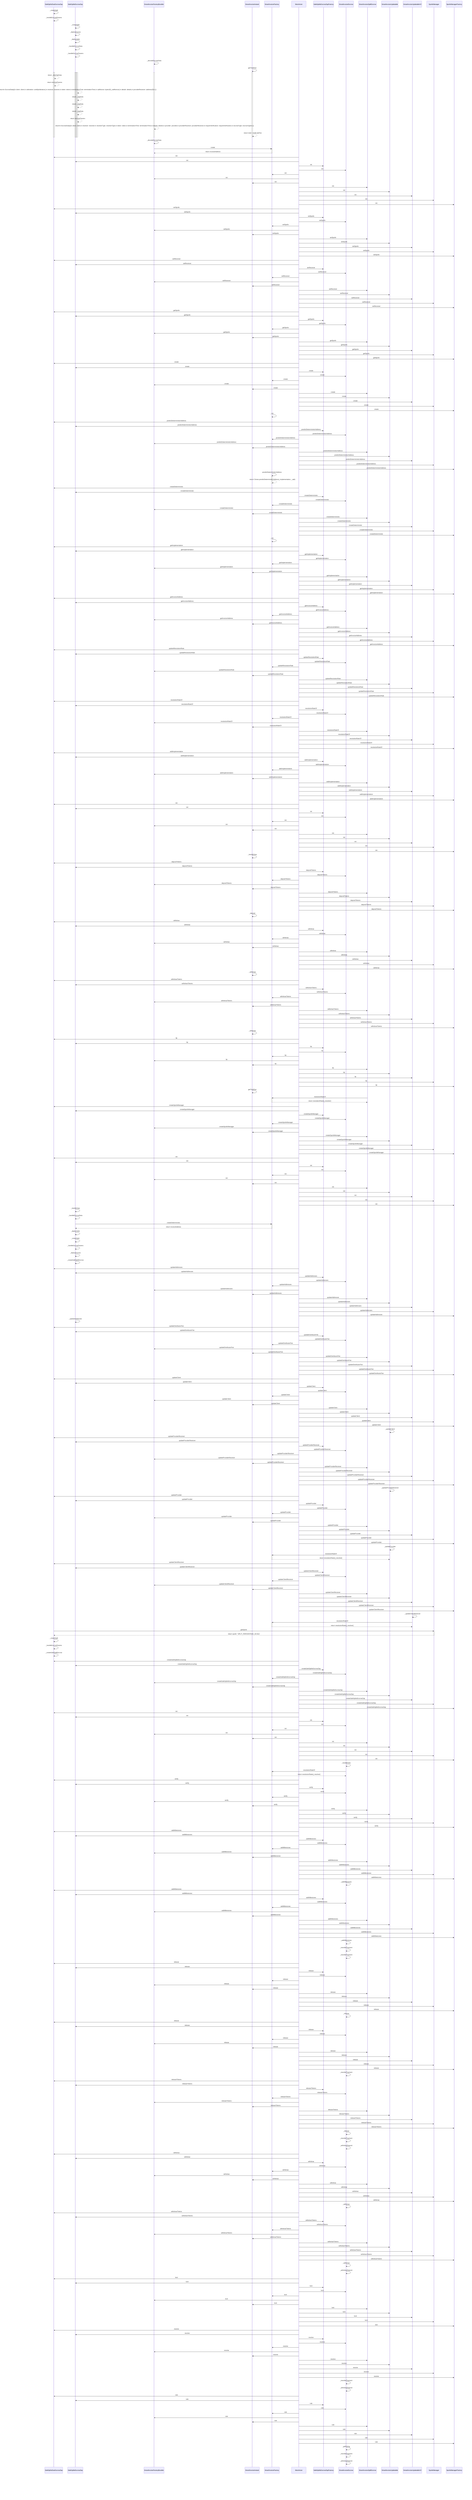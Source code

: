 %% Stream: solidity-to-mermaid (shape: sequenceDiagram, buckets: ["mock-actor-flows", "intra-contract-flows", "inter-contract-flows"])
sequenceDiagram
%% Stream Fact: (bucket: EmitMermaidLineMockActorSignalLine, path: )

%% Stream Fact: (bucket: EmitMermaidLineIntraSignalLine, path: )

%% Stream Fact: (bucket: EmitMermaidLineIntraSignalLine, path: )
SafeSplitsDaoEscrowZap->>SafeSplitsDaoEscrowZap: _createSplit
%% Stream Fact: (bucket: EmitMermaidLineIntraSignalLine, path: )
SafeSplitsDaoEscrowZap->>SafeSplitsDaoEscrowZap: _handleEscrowParams
%% Stream Fact: (bucket: EmitMermaidLineIntraSignalLine, path: )
SafeSplitsEscrowZap->>SafeSplitsEscrowZap: _createSplit
%% Stream Fact: (bucket: EmitMermaidLineIntraSignalLine, path: )
SafeSplitsEscrowZap->>SafeSplitsEscrowZap: _deployEscrow
%% Stream Fact: (bucket: EmitMermaidLineIntraSignalLine, path: )
SafeSplitsEscrowZap->>SafeSplitsEscrowZap: _deploySafe
%% Stream Fact: (bucket: EmitMermaidLineIntraSignalLine, path: )
SafeSplitsEscrowZap->>SafeSplitsEscrowZap: _handleEscrowData
%% Stream Fact: (bucket: EmitMermaidLineIntraSignalLine, path: )
SafeSplitsEscrowZap->>SafeSplitsEscrowZap: _handleEscrowParams
%% Stream Fact: (bucket: EmitMermaidLineIntraSignalLine, path: )
SmartInvoiceFactoryBundler->>SmartInvoiceFactoryBundler: _decodeEscrowData
%% Stream Fact: (bucket: EmitMermaidLineIntraSignalLine, path: )
SmartInvoiceInstant->>SmartInvoiceInstant: getTotalDue
%% Stream Fact: (bucket: EmitMermaidLineIntraSignalLineNoReturn, path: )

%% Stream Fact: (bucket: EmitMermaidLineIntraActivateLine, path: )

%% Stream Fact: (bucket: EmitMermaidLineIntraActivateLine, path: )
activate SafeSplitsDaoEscrowZap
%% Stream Fact: (bucket: EmitMermaidLineIntraActivateLine, path: )
activate SafeSplitsDaoEscrowZap
%% Stream Fact: (bucket: EmitMermaidLineIntraActivateLine, path: )
activate SafeSplitsEscrowZap
%% Stream Fact: (bucket: EmitMermaidLineIntraActivateLine, path: )
activate SafeSplitsEscrowZap
%% Stream Fact: (bucket: EmitMermaidLineIntraActivateLine, path: )
activate SafeSplitsEscrowZap
%% Stream Fact: (bucket: EmitMermaidLineIntraActivateLine, path: )
activate SafeSplitsEscrowZap
%% Stream Fact: (bucket: EmitMermaidLineIntraActivateLine, path: )
activate SafeSplitsEscrowZap
%% Stream Fact: (bucket: EmitMermaidLineIntraActivateLine, path: )
activate SmartInvoiceFactoryBundler
%% Stream Fact: (bucket: EmitMermaidLineIntraActivateLine, path: )
activate SmartInvoiceInstant
%% Stream Fact: (bucket: EmitMermaidLineIntraReturnSignalLine, path: )

%% Stream Fact: (bucket: EmitMermaidLineIntraReturnSignalLine, path: )
SafeSplitsDaoEscrowZap-->>SafeSplitsDaoEscrowZap: return _daoZapData;
%% Stream Fact: (bucket: EmitMermaidLineIntraReturnSignalLine, path: )
SafeSplitsDaoEscrowZap-->>SafeSplitsDaoEscrowZap: return escrowParams;
%% Stream Fact: (bucket: EmitMermaidLineIntraReturnSignalLine, path: )
SafeSplitsEscrowZap-->>SafeSplitsEscrowZap: return\n            EscrowData({\n                client: client,\n                arbitration: uint8(arbitration),\n                resolver: resolver,\n                token: token,\n                terminationTime: terminationTime,\n                saltNonce: bytes32(_saltNonce),\n                details: details,\n                providerReceiver: address(0)\n            });
%% Stream Fact: (bucket: EmitMermaidLineIntraReturnSignalLine, path: )
SafeSplitsEscrowZap-->>SafeSplitsEscrowZap: return _zapData;
%% Stream Fact: (bucket: EmitMermaidLineIntraReturnSignalLine, path: )
SafeSplitsEscrowZap-->>SafeSplitsEscrowZap: return _zapData;
%% Stream Fact: (bucket: EmitMermaidLineIntraReturnSignalLine, path: )
SafeSplitsEscrowZap-->>SafeSplitsEscrowZap: return _zapData;
%% Stream Fact: (bucket: EmitMermaidLineIntraReturnSignalLine, path: )
SafeSplitsEscrowZap-->>SafeSplitsEscrowZap: return escrowParams;
%% Stream Fact: (bucket: EmitMermaidLineIntraReturnSignalLine, path: )
SmartInvoiceFactoryBundler-->>SmartInvoiceFactoryBundler: return\n            EscrowData({\n                client: client,\n                resolver: resolver,\n                resolverType: resolverType,\n                token: token,\n                terminationTime: terminationTime,\n                details: details,\n                provider: provider,\n                providerReceiver: providerReceiver,\n                requireVerification: requireVerification,\n                escrowType: escrowType\n            });
%% Stream Fact: (bucket: EmitMermaidLineIntraReturnSignalLine, path: )
SmartInvoiceInstant-->>SmartInvoiceInstant: return total + totalLateFee;
%% Stream Fact: (bucket: EmitMermaidLineIntraDeactivateLine, path: )

%% Stream Fact: (bucket: EmitMermaidLineIntraDeactivateLine, path: )
deactivate SafeSplitsDaoEscrowZap
%% Stream Fact: (bucket: EmitMermaidLineIntraDeactivateLine, path: )
deactivate SafeSplitsDaoEscrowZap
%% Stream Fact: (bucket: EmitMermaidLineIntraDeactivateLine, path: )
deactivate SafeSplitsEscrowZap
%% Stream Fact: (bucket: EmitMermaidLineIntraDeactivateLine, path: )
deactivate SafeSplitsEscrowZap
%% Stream Fact: (bucket: EmitMermaidLineIntraDeactivateLine, path: )
deactivate SafeSplitsEscrowZap
%% Stream Fact: (bucket: EmitMermaidLineIntraDeactivateLine, path: )
deactivate SafeSplitsEscrowZap
%% Stream Fact: (bucket: EmitMermaidLineIntraDeactivateLine, path: )
deactivate SafeSplitsEscrowZap
%% Stream Fact: (bucket: EmitMermaidLineIntraDeactivateLine, path: )
deactivate SmartInvoiceFactoryBundler
%% Stream Fact: (bucket: EmitMermaidLineIntraDeactivateLine, path: )
deactivate SmartInvoiceInstant
%% Stream Fact: (bucket: EmitMermaidLineSignalLine, path: )

%% Stream Fact: (bucket: EmitMermaidLineActivateLine, path: )

%% Stream Fact: (bucket: EmitMermaidLineReturnSignalLine, path: )

%% Stream Fact: (bucket: EmitMermaidLineDeactivateLine, path: )

%% Stream Fact: (bucket: EmitMermaidLineIntraSignalLineNoReturn, path: 0.1.19.24.296.320.322.323.329.330)
SmartInvoiceFactoryBundler->>SmartInvoiceFactoryBundler: _decodeEscrowData
%% Stream Fact: (bucket: EmitMermaidLineSignalLine, path: 0.1.19.24.296.320.400.401.402.403.406.407)
SmartInvoiceFactoryBundler->>SmartInvoiceFactory: create
%% Stream Fact: (bucket: EmitMermaidLineActivateLine, path: 0.1.19.24.296.320.400.401.402.403.406.407)
activate SmartInvoiceFactory
%% Stream Fact: (bucket: EmitMermaidLineReturnSignalLine, path: 0.1.19.24.296.320.400.401.402.403.406.407)
SmartInvoiceFactory-->>SmartInvoiceFactoryBundler: return invoiceAddress;
%% Stream Fact: (bucket: EmitMermaidLineDeactivateLine, path: 0.1.19.24.296.320.400.401.402.403.406.407)
deactivate SmartInvoiceFactory
%% Stream Fact: (bucket: EmitMermaidLineMockActorSignalLine, path: 0.576.586.591.620)
MockActor ->>SafeSplitsDaoEscrowZap: init
%% Stream Fact: (bucket: EmitMermaidLineMockActorSignalLine, path: 0.576.586.591.620)
MockActor ->>SafeSplitsEscrowZap: init
%% Stream Fact: (bucket: EmitMermaidLineMockActorSignalLine, path: 0.576.586.591.620)
MockActor ->>SafeSplitsEscrowZapFactory: init
%% Stream Fact: (bucket: EmitMermaidLineMockActorSignalLine, path: 0.576.586.591.620)
MockActor ->>SmartInvoiceEscrow: init
%% Stream Fact: (bucket: EmitMermaidLineMockActorSignalLine, path: 0.576.586.591.620)
MockActor ->>SmartInvoiceFactory: init
%% Stream Fact: (bucket: EmitMermaidLineMockActorSignalLine, path: 0.576.586.591.620)
MockActor ->>SmartInvoiceFactoryBundler: init
%% Stream Fact: (bucket: EmitMermaidLineMockActorSignalLine, path: 0.576.586.591.620)
MockActor ->>SmartInvoiceInstant: init
%% Stream Fact: (bucket: EmitMermaidLineMockActorSignalLine, path: 0.576.586.591.620)
MockActor ->>SmartInvoiceSplitEscrow: init
%% Stream Fact: (bucket: EmitMermaidLineMockActorSignalLine, path: 0.576.586.591.620)
MockActor ->>SmartInvoiceUpdatable: init
%% Stream Fact: (bucket: EmitMermaidLineMockActorSignalLine, path: 0.576.586.591.620)
MockActor ->>SmartInvoiceUpdatableV2: init
%% Stream Fact: (bucket: EmitMermaidLineMockActorSignalLine, path: 0.576.586.591.620)
MockActor ->>SpoilsManager: init
%% Stream Fact: (bucket: EmitMermaidLineMockActorSignalLine, path: 0.576.586.591.620)
MockActor ->>SpoilsManagerFactory: init
%% Stream Fact: (bucket: EmitMermaidLineMockActorSignalLine, path: 0.576.586.591.677)
MockActor ->>SafeSplitsDaoEscrowZap: setSpoils
%% Stream Fact: (bucket: EmitMermaidLineMockActorSignalLine, path: 0.576.586.591.677)
MockActor ->>SafeSplitsEscrowZap: setSpoils
%% Stream Fact: (bucket: EmitMermaidLineMockActorSignalLine, path: 0.576.586.591.677)
MockActor ->>SafeSplitsEscrowZapFactory: setSpoils
%% Stream Fact: (bucket: EmitMermaidLineMockActorSignalLine, path: 0.576.586.591.677)
MockActor ->>SmartInvoiceEscrow: setSpoils
%% Stream Fact: (bucket: EmitMermaidLineMockActorSignalLine, path: 0.576.586.591.677)
MockActor ->>SmartInvoiceFactory: setSpoils
%% Stream Fact: (bucket: EmitMermaidLineMockActorSignalLine, path: 0.576.586.591.677)
MockActor ->>SmartInvoiceFactoryBundler: setSpoils
%% Stream Fact: (bucket: EmitMermaidLineMockActorSignalLine, path: 0.576.586.591.677)
MockActor ->>SmartInvoiceInstant: setSpoils
%% Stream Fact: (bucket: EmitMermaidLineMockActorSignalLine, path: 0.576.586.591.677)
MockActor ->>SmartInvoiceSplitEscrow: setSpoils
%% Stream Fact: (bucket: EmitMermaidLineMockActorSignalLine, path: 0.576.586.591.677)
MockActor ->>SmartInvoiceUpdatable: setSpoils
%% Stream Fact: (bucket: EmitMermaidLineMockActorSignalLine, path: 0.576.586.591.677)
MockActor ->>SmartInvoiceUpdatableV2: setSpoils
%% Stream Fact: (bucket: EmitMermaidLineMockActorSignalLine, path: 0.576.586.591.677)
MockActor ->>SpoilsManager: setSpoils
%% Stream Fact: (bucket: EmitMermaidLineMockActorSignalLine, path: 0.576.586.591.677)
MockActor ->>SpoilsManagerFactory: setSpoils
%% Stream Fact: (bucket: EmitMermaidLineMockActorSignalLine, path: 0.576.586.591.696)
MockActor ->>SafeSplitsDaoEscrowZap: setReceiver
%% Stream Fact: (bucket: EmitMermaidLineMockActorSignalLine, path: 0.576.586.591.696)
MockActor ->>SafeSplitsEscrowZap: setReceiver
%% Stream Fact: (bucket: EmitMermaidLineMockActorSignalLine, path: 0.576.586.591.696)
MockActor ->>SafeSplitsEscrowZapFactory: setReceiver
%% Stream Fact: (bucket: EmitMermaidLineMockActorSignalLine, path: 0.576.586.591.696)
MockActor ->>SmartInvoiceEscrow: setReceiver
%% Stream Fact: (bucket: EmitMermaidLineMockActorSignalLine, path: 0.576.586.591.696)
MockActor ->>SmartInvoiceFactory: setReceiver
%% Stream Fact: (bucket: EmitMermaidLineMockActorSignalLine, path: 0.576.586.591.696)
MockActor ->>SmartInvoiceFactoryBundler: setReceiver
%% Stream Fact: (bucket: EmitMermaidLineMockActorSignalLine, path: 0.576.586.591.696)
MockActor ->>SmartInvoiceInstant: setReceiver
%% Stream Fact: (bucket: EmitMermaidLineMockActorSignalLine, path: 0.576.586.591.696)
MockActor ->>SmartInvoiceSplitEscrow: setReceiver
%% Stream Fact: (bucket: EmitMermaidLineMockActorSignalLine, path: 0.576.586.591.696)
MockActor ->>SmartInvoiceUpdatable: setReceiver
%% Stream Fact: (bucket: EmitMermaidLineMockActorSignalLine, path: 0.576.586.591.696)
MockActor ->>SmartInvoiceUpdatableV2: setReceiver
%% Stream Fact: (bucket: EmitMermaidLineMockActorSignalLine, path: 0.576.586.591.696)
MockActor ->>SpoilsManager: setReceiver
%% Stream Fact: (bucket: EmitMermaidLineMockActorSignalLine, path: 0.576.586.591.696)
MockActor ->>SpoilsManagerFactory: setReceiver
%% Stream Fact: (bucket: EmitMermaidLineMockActorSignalLine, path: 0.576.586.591.715)
MockActor ->>SafeSplitsDaoEscrowZap: getSpoils
%% Stream Fact: (bucket: EmitMermaidLineMockActorSignalLine, path: 0.576.586.591.715)
MockActor ->>SafeSplitsEscrowZap: getSpoils
%% Stream Fact: (bucket: EmitMermaidLineMockActorSignalLine, path: 0.576.586.591.715)
MockActor ->>SafeSplitsEscrowZapFactory: getSpoils
%% Stream Fact: (bucket: EmitMermaidLineMockActorSignalLine, path: 0.576.586.591.715)
MockActor ->>SmartInvoiceEscrow: getSpoils
%% Stream Fact: (bucket: EmitMermaidLineMockActorSignalLine, path: 0.576.586.591.715)
MockActor ->>SmartInvoiceFactory: getSpoils
%% Stream Fact: (bucket: EmitMermaidLineMockActorSignalLine, path: 0.576.586.591.715)
MockActor ->>SmartInvoiceFactoryBundler: getSpoils
%% Stream Fact: (bucket: EmitMermaidLineMockActorSignalLine, path: 0.576.586.591.715)
MockActor ->>SmartInvoiceInstant: getSpoils
%% Stream Fact: (bucket: EmitMermaidLineMockActorSignalLine, path: 0.576.586.591.715)
MockActor ->>SmartInvoiceSplitEscrow: getSpoils
%% Stream Fact: (bucket: EmitMermaidLineMockActorSignalLine, path: 0.576.586.591.715)
MockActor ->>SmartInvoiceUpdatable: getSpoils
%% Stream Fact: (bucket: EmitMermaidLineMockActorSignalLine, path: 0.576.586.591.715)
MockActor ->>SmartInvoiceUpdatableV2: getSpoils
%% Stream Fact: (bucket: EmitMermaidLineMockActorSignalLine, path: 0.576.586.591.715)
MockActor ->>SpoilsManager: getSpoils
%% Stream Fact: (bucket: EmitMermaidLineMockActorSignalLine, path: 0.576.586.591.715)
MockActor ->>SpoilsManagerFactory: getSpoils
%% Stream Fact: (bucket: EmitMermaidLineMockActorSignalLine, path: 0.732.748.756.973)
MockActor ->>SafeSplitsDaoEscrowZap: create
%% Stream Fact: (bucket: EmitMermaidLineMockActorSignalLine, path: 0.732.748.756.973)
MockActor ->>SafeSplitsEscrowZap: create
%% Stream Fact: (bucket: EmitMermaidLineMockActorSignalLine, path: 0.732.748.756.973)
MockActor ->>SafeSplitsEscrowZapFactory: create
%% Stream Fact: (bucket: EmitMermaidLineMockActorSignalLine, path: 0.732.748.756.973)
MockActor ->>SmartInvoiceEscrow: create
%% Stream Fact: (bucket: EmitMermaidLineMockActorSignalLine, path: 0.732.748.756.973)
MockActor ->>SmartInvoiceFactory: create
%% Stream Fact: (bucket: EmitMermaidLineMockActorSignalLine, path: 0.732.748.756.973)
MockActor ->>SmartInvoiceFactoryBundler: create
%% Stream Fact: (bucket: EmitMermaidLineMockActorSignalLine, path: 0.732.748.756.973)
MockActor ->>SmartInvoiceInstant: create
%% Stream Fact: (bucket: EmitMermaidLineMockActorSignalLine, path: 0.732.748.756.973)
MockActor ->>SmartInvoiceSplitEscrow: create
%% Stream Fact: (bucket: EmitMermaidLineMockActorSignalLine, path: 0.732.748.756.973)
MockActor ->>SmartInvoiceUpdatable: create
%% Stream Fact: (bucket: EmitMermaidLineMockActorSignalLine, path: 0.732.748.756.973)
MockActor ->>SmartInvoiceUpdatableV2: create
%% Stream Fact: (bucket: EmitMermaidLineMockActorSignalLine, path: 0.732.748.756.973)
MockActor ->>SpoilsManager: create
%% Stream Fact: (bucket: EmitMermaidLineMockActorSignalLine, path: 0.732.748.756.973)
MockActor ->>SpoilsManagerFactory: create
%% Stream Fact: (bucket: EmitMermaidLineIntraSignalLineNoReturn, path: 0.732.748.756.973.998.1059.1060.1061.1062)
SmartInvoiceFactory->>SmartInvoiceFactory: _init
%% Stream Fact: (bucket: EmitMermaidLineMockActorSignalLine, path: 0.732.748.756.1088)
MockActor ->>SafeSplitsDaoEscrowZap: predictDeterministicAddress
%% Stream Fact: (bucket: EmitMermaidLineMockActorSignalLine, path: 0.732.748.756.1088)
MockActor ->>SafeSplitsEscrowZap: predictDeterministicAddress
%% Stream Fact: (bucket: EmitMermaidLineMockActorSignalLine, path: 0.732.748.756.1088)
MockActor ->>SafeSplitsEscrowZapFactory: predictDeterministicAddress
%% Stream Fact: (bucket: EmitMermaidLineMockActorSignalLine, path: 0.732.748.756.1088)
MockActor ->>SmartInvoiceEscrow: predictDeterministicAddress
%% Stream Fact: (bucket: EmitMermaidLineMockActorSignalLine, path: 0.732.748.756.1088)
MockActor ->>SmartInvoiceFactory: predictDeterministicAddress
%% Stream Fact: (bucket: EmitMermaidLineMockActorSignalLine, path: 0.732.748.756.1088)
MockActor ->>SmartInvoiceFactoryBundler: predictDeterministicAddress
%% Stream Fact: (bucket: EmitMermaidLineMockActorSignalLine, path: 0.732.748.756.1088)
MockActor ->>SmartInvoiceInstant: predictDeterministicAddress
%% Stream Fact: (bucket: EmitMermaidLineMockActorSignalLine, path: 0.732.748.756.1088)
MockActor ->>SmartInvoiceSplitEscrow: predictDeterministicAddress
%% Stream Fact: (bucket: EmitMermaidLineMockActorSignalLine, path: 0.732.748.756.1088)
MockActor ->>SmartInvoiceUpdatable: predictDeterministicAddress
%% Stream Fact: (bucket: EmitMermaidLineMockActorSignalLine, path: 0.732.748.756.1088)
MockActor ->>SmartInvoiceUpdatableV2: predictDeterministicAddress
%% Stream Fact: (bucket: EmitMermaidLineMockActorSignalLine, path: 0.732.748.756.1088)
MockActor ->>SpoilsManager: predictDeterministicAddress
%% Stream Fact: (bucket: EmitMermaidLineMockActorSignalLine, path: 0.732.748.756.1088)
MockActor ->>SpoilsManagerFactory: predictDeterministicAddress
%% Stream Fact: (bucket: EmitMermaidLineSignalLine, path: 0.732.748.756.1088.1105.1134.1135.1136.1137)
SmartInvoiceFactory->>SmartInvoiceFactory: predictDeterministicAddress
%% Stream Fact: (bucket: EmitMermaidLineActivateLine, path: 0.732.748.756.1088.1105.1134.1135.1136.1137)
activate SmartInvoiceFactory
%% Stream Fact: (bucket: EmitMermaidLineReturnSignalLine, path: 0.732.748.756.1088.1105.1134.1135.1136.1137)
SmartInvoiceFactory-->>SmartInvoiceFactory: return Clones.predictDeterministicAddress(_implementation, _salt);
%% Stream Fact: (bucket: EmitMermaidLineDeactivateLine, path: 0.732.748.756.1088.1105.1134.1135.1136.1137)
deactivate SmartInvoiceFactory
%% Stream Fact: (bucket: EmitMermaidLineMockActorSignalLine, path: 0.732.748.756.1149)
MockActor ->>SafeSplitsDaoEscrowZap: createDeterministic
%% Stream Fact: (bucket: EmitMermaidLineMockActorSignalLine, path: 0.732.748.756.1149)
MockActor ->>SafeSplitsEscrowZap: createDeterministic
%% Stream Fact: (bucket: EmitMermaidLineMockActorSignalLine, path: 0.732.748.756.1149)
MockActor ->>SafeSplitsEscrowZapFactory: createDeterministic
%% Stream Fact: (bucket: EmitMermaidLineMockActorSignalLine, path: 0.732.748.756.1149)
MockActor ->>SmartInvoiceEscrow: createDeterministic
%% Stream Fact: (bucket: EmitMermaidLineMockActorSignalLine, path: 0.732.748.756.1149)
MockActor ->>SmartInvoiceFactory: createDeterministic
%% Stream Fact: (bucket: EmitMermaidLineMockActorSignalLine, path: 0.732.748.756.1149)
MockActor ->>SmartInvoiceFactoryBundler: createDeterministic
%% Stream Fact: (bucket: EmitMermaidLineMockActorSignalLine, path: 0.732.748.756.1149)
MockActor ->>SmartInvoiceInstant: createDeterministic
%% Stream Fact: (bucket: EmitMermaidLineMockActorSignalLine, path: 0.732.748.756.1149)
MockActor ->>SmartInvoiceSplitEscrow: createDeterministic
%% Stream Fact: (bucket: EmitMermaidLineMockActorSignalLine, path: 0.732.748.756.1149)
MockActor ->>SmartInvoiceUpdatable: createDeterministic
%% Stream Fact: (bucket: EmitMermaidLineMockActorSignalLine, path: 0.732.748.756.1149)
MockActor ->>SmartInvoiceUpdatableV2: createDeterministic
%% Stream Fact: (bucket: EmitMermaidLineMockActorSignalLine, path: 0.732.748.756.1149)
MockActor ->>SpoilsManager: createDeterministic
%% Stream Fact: (bucket: EmitMermaidLineMockActorSignalLine, path: 0.732.748.756.1149)
MockActor ->>SpoilsManagerFactory: createDeterministic
%% Stream Fact: (bucket: EmitMermaidLineIntraSignalLineNoReturn, path: 0.732.748.756.1149.1178.1242.1243.1244.1245)
SmartInvoiceFactory->>SmartInvoiceFactory: _init
%% Stream Fact: (bucket: EmitMermaidLineMockActorSignalLine, path: 0.732.748.756.1271)
MockActor ->>SafeSplitsDaoEscrowZap: getImplementation
%% Stream Fact: (bucket: EmitMermaidLineMockActorSignalLine, path: 0.732.748.756.1271)
MockActor ->>SafeSplitsEscrowZap: getImplementation
%% Stream Fact: (bucket: EmitMermaidLineMockActorSignalLine, path: 0.732.748.756.1271)
MockActor ->>SafeSplitsEscrowZapFactory: getImplementation
%% Stream Fact: (bucket: EmitMermaidLineMockActorSignalLine, path: 0.732.748.756.1271)
MockActor ->>SmartInvoiceEscrow: getImplementation
%% Stream Fact: (bucket: EmitMermaidLineMockActorSignalLine, path: 0.732.748.756.1271)
MockActor ->>SmartInvoiceFactory: getImplementation
%% Stream Fact: (bucket: EmitMermaidLineMockActorSignalLine, path: 0.732.748.756.1271)
MockActor ->>SmartInvoiceFactoryBundler: getImplementation
%% Stream Fact: (bucket: EmitMermaidLineMockActorSignalLine, path: 0.732.748.756.1271)
MockActor ->>SmartInvoiceInstant: getImplementation
%% Stream Fact: (bucket: EmitMermaidLineMockActorSignalLine, path: 0.732.748.756.1271)
MockActor ->>SmartInvoiceSplitEscrow: getImplementation
%% Stream Fact: (bucket: EmitMermaidLineMockActorSignalLine, path: 0.732.748.756.1271)
MockActor ->>SmartInvoiceUpdatable: getImplementation
%% Stream Fact: (bucket: EmitMermaidLineMockActorSignalLine, path: 0.732.748.756.1271)
MockActor ->>SmartInvoiceUpdatableV2: getImplementation
%% Stream Fact: (bucket: EmitMermaidLineMockActorSignalLine, path: 0.732.748.756.1271)
MockActor ->>SpoilsManager: getImplementation
%% Stream Fact: (bucket: EmitMermaidLineMockActorSignalLine, path: 0.732.748.756.1271)
MockActor ->>SpoilsManagerFactory: getImplementation
%% Stream Fact: (bucket: EmitMermaidLineMockActorSignalLine, path: 0.732.748.756.1301)
MockActor ->>SafeSplitsDaoEscrowZap: getInvoiceAddress
%% Stream Fact: (bucket: EmitMermaidLineMockActorSignalLine, path: 0.732.748.756.1301)
MockActor ->>SafeSplitsEscrowZap: getInvoiceAddress
%% Stream Fact: (bucket: EmitMermaidLineMockActorSignalLine, path: 0.732.748.756.1301)
MockActor ->>SafeSplitsEscrowZapFactory: getInvoiceAddress
%% Stream Fact: (bucket: EmitMermaidLineMockActorSignalLine, path: 0.732.748.756.1301)
MockActor ->>SmartInvoiceEscrow: getInvoiceAddress
%% Stream Fact: (bucket: EmitMermaidLineMockActorSignalLine, path: 0.732.748.756.1301)
MockActor ->>SmartInvoiceFactory: getInvoiceAddress
%% Stream Fact: (bucket: EmitMermaidLineMockActorSignalLine, path: 0.732.748.756.1301)
MockActor ->>SmartInvoiceFactoryBundler: getInvoiceAddress
%% Stream Fact: (bucket: EmitMermaidLineMockActorSignalLine, path: 0.732.748.756.1301)
MockActor ->>SmartInvoiceInstant: getInvoiceAddress
%% Stream Fact: (bucket: EmitMermaidLineMockActorSignalLine, path: 0.732.748.756.1301)
MockActor ->>SmartInvoiceSplitEscrow: getInvoiceAddress
%% Stream Fact: (bucket: EmitMermaidLineMockActorSignalLine, path: 0.732.748.756.1301)
MockActor ->>SmartInvoiceUpdatable: getInvoiceAddress
%% Stream Fact: (bucket: EmitMermaidLineMockActorSignalLine, path: 0.732.748.756.1301)
MockActor ->>SmartInvoiceUpdatableV2: getInvoiceAddress
%% Stream Fact: (bucket: EmitMermaidLineMockActorSignalLine, path: 0.732.748.756.1301)
MockActor ->>SpoilsManager: getInvoiceAddress
%% Stream Fact: (bucket: EmitMermaidLineMockActorSignalLine, path: 0.732.748.756.1301)
MockActor ->>SpoilsManagerFactory: getInvoiceAddress
%% Stream Fact: (bucket: EmitMermaidLineMockActorSignalLine, path: 0.732.748.756.1323)
MockActor ->>SafeSplitsDaoEscrowZap: updateResolutionRate
%% Stream Fact: (bucket: EmitMermaidLineMockActorSignalLine, path: 0.732.748.756.1323)
MockActor ->>SafeSplitsEscrowZap: updateResolutionRate
%% Stream Fact: (bucket: EmitMermaidLineMockActorSignalLine, path: 0.732.748.756.1323)
MockActor ->>SafeSplitsEscrowZapFactory: updateResolutionRate
%% Stream Fact: (bucket: EmitMermaidLineMockActorSignalLine, path: 0.732.748.756.1323)
MockActor ->>SmartInvoiceEscrow: updateResolutionRate
%% Stream Fact: (bucket: EmitMermaidLineMockActorSignalLine, path: 0.732.748.756.1323)
MockActor ->>SmartInvoiceFactory: updateResolutionRate
%% Stream Fact: (bucket: EmitMermaidLineMockActorSignalLine, path: 0.732.748.756.1323)
MockActor ->>SmartInvoiceFactoryBundler: updateResolutionRate
%% Stream Fact: (bucket: EmitMermaidLineMockActorSignalLine, path: 0.732.748.756.1323)
MockActor ->>SmartInvoiceInstant: updateResolutionRate
%% Stream Fact: (bucket: EmitMermaidLineMockActorSignalLine, path: 0.732.748.756.1323)
MockActor ->>SmartInvoiceSplitEscrow: updateResolutionRate
%% Stream Fact: (bucket: EmitMermaidLineMockActorSignalLine, path: 0.732.748.756.1323)
MockActor ->>SmartInvoiceUpdatable: updateResolutionRate
%% Stream Fact: (bucket: EmitMermaidLineMockActorSignalLine, path: 0.732.748.756.1323)
MockActor ->>SmartInvoiceUpdatableV2: updateResolutionRate
%% Stream Fact: (bucket: EmitMermaidLineMockActorSignalLine, path: 0.732.748.756.1323)
MockActor ->>SpoilsManager: updateResolutionRate
%% Stream Fact: (bucket: EmitMermaidLineMockActorSignalLine, path: 0.732.748.756.1323)
MockActor ->>SpoilsManagerFactory: updateResolutionRate
%% Stream Fact: (bucket: EmitMermaidLineMockActorSignalLine, path: 0.732.748.756.1365)
MockActor ->>SafeSplitsDaoEscrowZap: resolutionRateOf
%% Stream Fact: (bucket: EmitMermaidLineMockActorSignalLine, path: 0.732.748.756.1365)
MockActor ->>SafeSplitsEscrowZap: resolutionRateOf
%% Stream Fact: (bucket: EmitMermaidLineMockActorSignalLine, path: 0.732.748.756.1365)
MockActor ->>SafeSplitsEscrowZapFactory: resolutionRateOf
%% Stream Fact: (bucket: EmitMermaidLineMockActorSignalLine, path: 0.732.748.756.1365)
MockActor ->>SmartInvoiceEscrow: resolutionRateOf
%% Stream Fact: (bucket: EmitMermaidLineMockActorSignalLine, path: 0.732.748.756.1365)
MockActor ->>SmartInvoiceFactory: resolutionRateOf
%% Stream Fact: (bucket: EmitMermaidLineMockActorSignalLine, path: 0.732.748.756.1365)
MockActor ->>SmartInvoiceFactoryBundler: resolutionRateOf
%% Stream Fact: (bucket: EmitMermaidLineMockActorSignalLine, path: 0.732.748.756.1365)
MockActor ->>SmartInvoiceInstant: resolutionRateOf
%% Stream Fact: (bucket: EmitMermaidLineMockActorSignalLine, path: 0.732.748.756.1365)
MockActor ->>SmartInvoiceSplitEscrow: resolutionRateOf
%% Stream Fact: (bucket: EmitMermaidLineMockActorSignalLine, path: 0.732.748.756.1365)
MockActor ->>SmartInvoiceUpdatable: resolutionRateOf
%% Stream Fact: (bucket: EmitMermaidLineMockActorSignalLine, path: 0.732.748.756.1365)
MockActor ->>SmartInvoiceUpdatableV2: resolutionRateOf
%% Stream Fact: (bucket: EmitMermaidLineMockActorSignalLine, path: 0.732.748.756.1365)
MockActor ->>SpoilsManager: resolutionRateOf
%% Stream Fact: (bucket: EmitMermaidLineMockActorSignalLine, path: 0.732.748.756.1365)
MockActor ->>SpoilsManagerFactory: resolutionRateOf
%% Stream Fact: (bucket: EmitMermaidLineMockActorSignalLine, path: 0.732.748.756.1388)
MockActor ->>SafeSplitsDaoEscrowZap: addImplementation
%% Stream Fact: (bucket: EmitMermaidLineMockActorSignalLine, path: 0.732.748.756.1388)
MockActor ->>SafeSplitsEscrowZap: addImplementation
%% Stream Fact: (bucket: EmitMermaidLineMockActorSignalLine, path: 0.732.748.756.1388)
MockActor ->>SafeSplitsEscrowZapFactory: addImplementation
%% Stream Fact: (bucket: EmitMermaidLineMockActorSignalLine, path: 0.732.748.756.1388)
MockActor ->>SmartInvoiceEscrow: addImplementation
%% Stream Fact: (bucket: EmitMermaidLineMockActorSignalLine, path: 0.732.748.756.1388)
MockActor ->>SmartInvoiceFactory: addImplementation
%% Stream Fact: (bucket: EmitMermaidLineMockActorSignalLine, path: 0.732.748.756.1388)
MockActor ->>SmartInvoiceFactoryBundler: addImplementation
%% Stream Fact: (bucket: EmitMermaidLineMockActorSignalLine, path: 0.732.748.756.1388)
MockActor ->>SmartInvoiceInstant: addImplementation
%% Stream Fact: (bucket: EmitMermaidLineMockActorSignalLine, path: 0.732.748.756.1388)
MockActor ->>SmartInvoiceSplitEscrow: addImplementation
%% Stream Fact: (bucket: EmitMermaidLineMockActorSignalLine, path: 0.732.748.756.1388)
MockActor ->>SmartInvoiceUpdatable: addImplementation
%% Stream Fact: (bucket: EmitMermaidLineMockActorSignalLine, path: 0.732.748.756.1388)
MockActor ->>SmartInvoiceUpdatableV2: addImplementation
%% Stream Fact: (bucket: EmitMermaidLineMockActorSignalLine, path: 0.732.748.756.1388)
MockActor ->>SpoilsManager: addImplementation
%% Stream Fact: (bucket: EmitMermaidLineMockActorSignalLine, path: 0.732.748.756.1388)
MockActor ->>SpoilsManagerFactory: addImplementation
%% Stream Fact: (bucket: EmitMermaidLineMockActorSignalLine, path: 0.1529.1551.1565.1670)
MockActor ->>SafeSplitsDaoEscrowZap: init
%% Stream Fact: (bucket: EmitMermaidLineMockActorSignalLine, path: 0.1529.1551.1565.1670)
MockActor ->>SafeSplitsEscrowZap: init
%% Stream Fact: (bucket: EmitMermaidLineMockActorSignalLine, path: 0.1529.1551.1565.1670)
MockActor ->>SafeSplitsEscrowZapFactory: init
%% Stream Fact: (bucket: EmitMermaidLineMockActorSignalLine, path: 0.1529.1551.1565.1670)
MockActor ->>SmartInvoiceEscrow: init
%% Stream Fact: (bucket: EmitMermaidLineMockActorSignalLine, path: 0.1529.1551.1565.1670)
MockActor ->>SmartInvoiceFactory: init
%% Stream Fact: (bucket: EmitMermaidLineMockActorSignalLine, path: 0.1529.1551.1565.1670)
MockActor ->>SmartInvoiceFactoryBundler: init
%% Stream Fact: (bucket: EmitMermaidLineMockActorSignalLine, path: 0.1529.1551.1565.1670)
MockActor ->>SmartInvoiceInstant: init
%% Stream Fact: (bucket: EmitMermaidLineMockActorSignalLine, path: 0.1529.1551.1565.1670)
MockActor ->>SmartInvoiceSplitEscrow: init
%% Stream Fact: (bucket: EmitMermaidLineMockActorSignalLine, path: 0.1529.1551.1565.1670)
MockActor ->>SmartInvoiceUpdatable: init
%% Stream Fact: (bucket: EmitMermaidLineMockActorSignalLine, path: 0.1529.1551.1565.1670)
MockActor ->>SmartInvoiceUpdatableV2: init
%% Stream Fact: (bucket: EmitMermaidLineMockActorSignalLine, path: 0.1529.1551.1565.1670)
MockActor ->>SpoilsManager: init
%% Stream Fact: (bucket: EmitMermaidLineMockActorSignalLine, path: 0.1529.1551.1565.1670)
MockActor ->>SpoilsManagerFactory: init
%% Stream Fact: (bucket: EmitMermaidLineIntraSignalLineNoReturn, path: 0.1529.1551.1565.1670.1689.1707.1708.1709.1710)
SmartInvoiceInstant->>SmartInvoiceInstant: _handleData
%% Stream Fact: (bucket: EmitMermaidLineMockActorSignalLine, path: 0.1529.1551.1565.1930)
MockActor ->>SafeSplitsDaoEscrowZap: depositTokens
%% Stream Fact: (bucket: EmitMermaidLineMockActorSignalLine, path: 0.1529.1551.1565.1930)
MockActor ->>SafeSplitsEscrowZap: depositTokens
%% Stream Fact: (bucket: EmitMermaidLineMockActorSignalLine, path: 0.1529.1551.1565.1930)
MockActor ->>SafeSplitsEscrowZapFactory: depositTokens
%% Stream Fact: (bucket: EmitMermaidLineMockActorSignalLine, path: 0.1529.1551.1565.1930)
MockActor ->>SmartInvoiceEscrow: depositTokens
%% Stream Fact: (bucket: EmitMermaidLineMockActorSignalLine, path: 0.1529.1551.1565.1930)
MockActor ->>SmartInvoiceFactory: depositTokens
%% Stream Fact: (bucket: EmitMermaidLineMockActorSignalLine, path: 0.1529.1551.1565.1930)
MockActor ->>SmartInvoiceFactoryBundler: depositTokens
%% Stream Fact: (bucket: EmitMermaidLineMockActorSignalLine, path: 0.1529.1551.1565.1930)
MockActor ->>SmartInvoiceInstant: depositTokens
%% Stream Fact: (bucket: EmitMermaidLineMockActorSignalLine, path: 0.1529.1551.1565.1930)
MockActor ->>SmartInvoiceSplitEscrow: depositTokens
%% Stream Fact: (bucket: EmitMermaidLineMockActorSignalLine, path: 0.1529.1551.1565.1930)
MockActor ->>SmartInvoiceUpdatable: depositTokens
%% Stream Fact: (bucket: EmitMermaidLineMockActorSignalLine, path: 0.1529.1551.1565.1930)
MockActor ->>SmartInvoiceUpdatableV2: depositTokens
%% Stream Fact: (bucket: EmitMermaidLineMockActorSignalLine, path: 0.1529.1551.1565.1930)
MockActor ->>SpoilsManager: depositTokens
%% Stream Fact: (bucket: EmitMermaidLineMockActorSignalLine, path: 0.1529.1551.1565.1930)
MockActor ->>SpoilsManagerFactory: depositTokens
%% Stream Fact: (bucket: EmitMermaidLineIntraSignalLineNoReturn, path: 0.1529.1551.1565.1930.1944.1987.1988.1989.1990)
SmartInvoiceInstant->>SmartInvoiceInstant: _deposit
%% Stream Fact: (bucket: EmitMermaidLineMockActorSignalLine, path: 0.1529.1551.1565.1997)
MockActor ->>SafeSplitsDaoEscrowZap: withdraw
%% Stream Fact: (bucket: EmitMermaidLineMockActorSignalLine, path: 0.1529.1551.1565.1997)
MockActor ->>SafeSplitsEscrowZap: withdraw
%% Stream Fact: (bucket: EmitMermaidLineMockActorSignalLine, path: 0.1529.1551.1565.1997)
MockActor ->>SafeSplitsEscrowZapFactory: withdraw
%% Stream Fact: (bucket: EmitMermaidLineMockActorSignalLine, path: 0.1529.1551.1565.1997)
MockActor ->>SmartInvoiceEscrow: withdraw
%% Stream Fact: (bucket: EmitMermaidLineMockActorSignalLine, path: 0.1529.1551.1565.1997)
MockActor ->>SmartInvoiceFactory: withdraw
%% Stream Fact: (bucket: EmitMermaidLineMockActorSignalLine, path: 0.1529.1551.1565.1997)
MockActor ->>SmartInvoiceFactoryBundler: withdraw
%% Stream Fact: (bucket: EmitMermaidLineMockActorSignalLine, path: 0.1529.1551.1565.1997)
MockActor ->>SmartInvoiceInstant: withdraw
%% Stream Fact: (bucket: EmitMermaidLineMockActorSignalLine, path: 0.1529.1551.1565.1997)
MockActor ->>SmartInvoiceSplitEscrow: withdraw
%% Stream Fact: (bucket: EmitMermaidLineMockActorSignalLine, path: 0.1529.1551.1565.1997)
MockActor ->>SmartInvoiceUpdatable: withdraw
%% Stream Fact: (bucket: EmitMermaidLineMockActorSignalLine, path: 0.1529.1551.1565.1997)
MockActor ->>SmartInvoiceUpdatableV2: withdraw
%% Stream Fact: (bucket: EmitMermaidLineMockActorSignalLine, path: 0.1529.1551.1565.1997)
MockActor ->>SpoilsManager: withdraw
%% Stream Fact: (bucket: EmitMermaidLineMockActorSignalLine, path: 0.1529.1551.1565.1997)
MockActor ->>SpoilsManagerFactory: withdraw
%% Stream Fact: (bucket: EmitMermaidLineIntraSignalLineNoReturn, path: 0.1529.1551.1565.1997.2003.2004.2005.2006.2007)
SmartInvoiceInstant->>SmartInvoiceInstant: _withdraw
%% Stream Fact: (bucket: EmitMermaidLineMockActorSignalLine, path: 0.1529.1551.1565.2011)
MockActor ->>SafeSplitsDaoEscrowZap: withdrawTokens
%% Stream Fact: (bucket: EmitMermaidLineMockActorSignalLine, path: 0.1529.1551.1565.2011)
MockActor ->>SafeSplitsEscrowZap: withdrawTokens
%% Stream Fact: (bucket: EmitMermaidLineMockActorSignalLine, path: 0.1529.1551.1565.2011)
MockActor ->>SafeSplitsEscrowZapFactory: withdrawTokens
%% Stream Fact: (bucket: EmitMermaidLineMockActorSignalLine, path: 0.1529.1551.1565.2011)
MockActor ->>SmartInvoiceEscrow: withdrawTokens
%% Stream Fact: (bucket: EmitMermaidLineMockActorSignalLine, path: 0.1529.1551.1565.2011)
MockActor ->>SmartInvoiceFactory: withdrawTokens
%% Stream Fact: (bucket: EmitMermaidLineMockActorSignalLine, path: 0.1529.1551.1565.2011)
MockActor ->>SmartInvoiceFactoryBundler: withdrawTokens
%% Stream Fact: (bucket: EmitMermaidLineMockActorSignalLine, path: 0.1529.1551.1565.2011)
MockActor ->>SmartInvoiceInstant: withdrawTokens
%% Stream Fact: (bucket: EmitMermaidLineMockActorSignalLine, path: 0.1529.1551.1565.2011)
MockActor ->>SmartInvoiceSplitEscrow: withdrawTokens
%% Stream Fact: (bucket: EmitMermaidLineMockActorSignalLine, path: 0.1529.1551.1565.2011)
MockActor ->>SmartInvoiceUpdatable: withdrawTokens
%% Stream Fact: (bucket: EmitMermaidLineMockActorSignalLine, path: 0.1529.1551.1565.2011)
MockActor ->>SmartInvoiceUpdatableV2: withdrawTokens
%% Stream Fact: (bucket: EmitMermaidLineMockActorSignalLine, path: 0.1529.1551.1565.2011)
MockActor ->>SpoilsManager: withdrawTokens
%% Stream Fact: (bucket: EmitMermaidLineMockActorSignalLine, path: 0.1529.1551.1565.2011)
MockActor ->>SpoilsManagerFactory: withdrawTokens
%% Stream Fact: (bucket: EmitMermaidLineIntraSignalLineNoReturn, path: 0.1529.1551.1565.2011.2021.2022.2023.2030.2031.2032.2033.2034.2035)
SmartInvoiceInstant->>SmartInvoiceInstant: _withdraw
%% Stream Fact: (bucket: EmitMermaidLineMockActorSignalLine, path: 0.1529.1551.1565.2099)
MockActor ->>SafeSplitsDaoEscrowZap: tip
%% Stream Fact: (bucket: EmitMermaidLineMockActorSignalLine, path: 0.1529.1551.1565.2099)
MockActor ->>SafeSplitsEscrowZap: tip
%% Stream Fact: (bucket: EmitMermaidLineMockActorSignalLine, path: 0.1529.1551.1565.2099)
MockActor ->>SafeSplitsEscrowZapFactory: tip
%% Stream Fact: (bucket: EmitMermaidLineMockActorSignalLine, path: 0.1529.1551.1565.2099)
MockActor ->>SmartInvoiceEscrow: tip
%% Stream Fact: (bucket: EmitMermaidLineMockActorSignalLine, path: 0.1529.1551.1565.2099)
MockActor ->>SmartInvoiceFactory: tip
%% Stream Fact: (bucket: EmitMermaidLineMockActorSignalLine, path: 0.1529.1551.1565.2099)
MockActor ->>SmartInvoiceFactoryBundler: tip
%% Stream Fact: (bucket: EmitMermaidLineMockActorSignalLine, path: 0.1529.1551.1565.2099)
MockActor ->>SmartInvoiceInstant: tip
%% Stream Fact: (bucket: EmitMermaidLineMockActorSignalLine, path: 0.1529.1551.1565.2099)
MockActor ->>SmartInvoiceSplitEscrow: tip
%% Stream Fact: (bucket: EmitMermaidLineMockActorSignalLine, path: 0.1529.1551.1565.2099)
MockActor ->>SmartInvoiceUpdatable: tip
%% Stream Fact: (bucket: EmitMermaidLineMockActorSignalLine, path: 0.1529.1551.1565.2099)
MockActor ->>SmartInvoiceUpdatableV2: tip
%% Stream Fact: (bucket: EmitMermaidLineMockActorSignalLine, path: 0.1529.1551.1565.2099)
MockActor ->>SpoilsManager: tip
%% Stream Fact: (bucket: EmitMermaidLineMockActorSignalLine, path: 0.1529.1551.1565.2099)
MockActor ->>SpoilsManagerFactory: tip
%% Stream Fact: (bucket: EmitMermaidLineIntraSignalLineNoReturn, path: 0.1529.1551.1565.2188.2195.2196.2197.2202.2203)
SmartInvoiceInstant->>SmartInvoiceInstant: getTotalDue
%% Stream Fact: (bucket: EmitMermaidLineSignalLine, path: 0.2627.2644.2649.2670.2678.2908.2909.2914.2915)
SmartInvoiceSplitEscrow->>SmartInvoiceFactory: resolutionRateOf
%% Stream Fact: (bucket: EmitMermaidLineActivateLine, path: 0.2627.2644.2649.2670.2678.2908.2909.2914.2915)
activate SmartInvoiceFactory
%% Stream Fact: (bucket: EmitMermaidLineReturnSignalLine, path: 0.2627.2644.2649.2670.2678.2908.2909.2914.2915)
SmartInvoiceFactory-->>SmartInvoiceSplitEscrow: return resolutionRates[_resolver];
%% Stream Fact: (bucket: EmitMermaidLineDeactivateLine, path: 0.2627.2644.2649.2670.2678.2908.2909.2914.2915)
deactivate SmartInvoiceFactory
%% Stream Fact: (bucket: EmitMermaidLineMockActorSignalLine, path: 0.3138.3150.3152.3191)
MockActor ->>SafeSplitsDaoEscrowZap: createSpoilsManager
%% Stream Fact: (bucket: EmitMermaidLineMockActorSignalLine, path: 0.3138.3150.3152.3191)
MockActor ->>SafeSplitsEscrowZap: createSpoilsManager
%% Stream Fact: (bucket: EmitMermaidLineMockActorSignalLine, path: 0.3138.3150.3152.3191)
MockActor ->>SafeSplitsEscrowZapFactory: createSpoilsManager
%% Stream Fact: (bucket: EmitMermaidLineMockActorSignalLine, path: 0.3138.3150.3152.3191)
MockActor ->>SmartInvoiceEscrow: createSpoilsManager
%% Stream Fact: (bucket: EmitMermaidLineMockActorSignalLine, path: 0.3138.3150.3152.3191)
MockActor ->>SmartInvoiceFactory: createSpoilsManager
%% Stream Fact: (bucket: EmitMermaidLineMockActorSignalLine, path: 0.3138.3150.3152.3191)
MockActor ->>SmartInvoiceFactoryBundler: createSpoilsManager
%% Stream Fact: (bucket: EmitMermaidLineMockActorSignalLine, path: 0.3138.3150.3152.3191)
MockActor ->>SmartInvoiceInstant: createSpoilsManager
%% Stream Fact: (bucket: EmitMermaidLineMockActorSignalLine, path: 0.3138.3150.3152.3191)
MockActor ->>SmartInvoiceSplitEscrow: createSpoilsManager
%% Stream Fact: (bucket: EmitMermaidLineMockActorSignalLine, path: 0.3138.3150.3152.3191)
MockActor ->>SmartInvoiceUpdatable: createSpoilsManager
%% Stream Fact: (bucket: EmitMermaidLineMockActorSignalLine, path: 0.3138.3150.3152.3191)
MockActor ->>SmartInvoiceUpdatableV2: createSpoilsManager
%% Stream Fact: (bucket: EmitMermaidLineMockActorSignalLine, path: 0.3138.3150.3152.3191)
MockActor ->>SpoilsManager: createSpoilsManager
%% Stream Fact: (bucket: EmitMermaidLineMockActorSignalLine, path: 0.3138.3150.3152.3191)
MockActor ->>SpoilsManagerFactory: createSpoilsManager
%% Stream Fact: (bucket: EmitMermaidLineMockActorSignalLine, path: 0.3350.3372.3383.3503)
MockActor ->>SafeSplitsDaoEscrowZap: init
%% Stream Fact: (bucket: EmitMermaidLineMockActorSignalLine, path: 0.3350.3372.3383.3503)
MockActor ->>SafeSplitsEscrowZap: init
%% Stream Fact: (bucket: EmitMermaidLineMockActorSignalLine, path: 0.3350.3372.3383.3503)
MockActor ->>SafeSplitsEscrowZapFactory: init
%% Stream Fact: (bucket: EmitMermaidLineMockActorSignalLine, path: 0.3350.3372.3383.3503)
MockActor ->>SmartInvoiceEscrow: init
%% Stream Fact: (bucket: EmitMermaidLineMockActorSignalLine, path: 0.3350.3372.3383.3503)
MockActor ->>SmartInvoiceFactory: init
%% Stream Fact: (bucket: EmitMermaidLineMockActorSignalLine, path: 0.3350.3372.3383.3503)
MockActor ->>SmartInvoiceFactoryBundler: init
%% Stream Fact: (bucket: EmitMermaidLineMockActorSignalLine, path: 0.3350.3372.3383.3503)
MockActor ->>SmartInvoiceInstant: init
%% Stream Fact: (bucket: EmitMermaidLineMockActorSignalLine, path: 0.3350.3372.3383.3503)
MockActor ->>SmartInvoiceSplitEscrow: init
%% Stream Fact: (bucket: EmitMermaidLineMockActorSignalLine, path: 0.3350.3372.3383.3503)
MockActor ->>SmartInvoiceUpdatable: init
%% Stream Fact: (bucket: EmitMermaidLineMockActorSignalLine, path: 0.3350.3372.3383.3503)
MockActor ->>SmartInvoiceUpdatableV2: init
%% Stream Fact: (bucket: EmitMermaidLineMockActorSignalLine, path: 0.3350.3372.3383.3503)
MockActor ->>SpoilsManager: init
%% Stream Fact: (bucket: EmitMermaidLineMockActorSignalLine, path: 0.3350.3372.3383.3503)
MockActor ->>SpoilsManagerFactory: init
%% Stream Fact: (bucket: EmitMermaidLineIntraSignalLineNoReturn, path: 0.3350.3372.3383.3503.3513.3514.3515.3516.3517)
SafeSplitsEscrowZap->>SafeSplitsEscrowZap: _handleData
%% Stream Fact: (bucket: EmitMermaidLineIntraSignalLineNoReturn, path: 0.3350.3372.3383.4055.4082.4083.4084.4090.4091)
SafeSplitsEscrowZap->>SafeSplitsEscrowZap: _handleEscrowData
%% Stream Fact: (bucket: EmitMermaidLineSignalLine, path: 0.3350.3372.3383.4055.4082.4165.4166.4167.4168.4173.4174)
SafeSplitsEscrowZap->>SmartInvoiceFactory: createDeterministic
%% Stream Fact: (bucket: EmitMermaidLineActivateLine, path: 0.3350.3372.3383.4055.4082.4165.4166.4167.4168.4173.4174)
activate SmartInvoiceFactory
%% Stream Fact: (bucket: EmitMermaidLineReturnSignalLine, path: 0.3350.3372.3383.4055.4082.4165.4166.4167.4168.4173.4174)
SmartInvoiceFactory-->>SafeSplitsEscrowZap: return invoiceAddress;
%% Stream Fact: (bucket: EmitMermaidLineDeactivateLine, path: 0.3350.3372.3383.4055.4082.4165.4166.4167.4168.4173.4174)
deactivate SmartInvoiceFactory
%% Stream Fact: (bucket: EmitMermaidLineIntraSignalLineNoReturn, path: 0.3350.3372.3383.4313.4348.4381.4382.4395.4396.4397.4398.4399.4400.4403.4404)
SafeSplitsEscrowZap->>SafeSplitsEscrowZap: _deploySafe
%% Stream Fact: (bucket: EmitMermaidLineIntraSignalLineNoReturn, path: 0.3350.3372.3383.4313.4348.4416.4417.4418.4419.4422.4423)
SafeSplitsEscrowZap->>SafeSplitsEscrowZap: _createSplit
%% Stream Fact: (bucket: EmitMermaidLineIntraSignalLineNoReturn, path: 0.3350.3372.3383.4313.4348.4438.4439.4445.4446)
SafeSplitsEscrowZap->>SafeSplitsEscrowZap: _handleEscrowParams
%% Stream Fact: (bucket: EmitMermaidLineIntraSignalLineNoReturn, path: 0.3350.3372.3383.4313.4348.4452.4453.4454.4455.4458.4459)
SafeSplitsEscrowZap->>SafeSplitsEscrowZap: _deployEscrow
%% Stream Fact: (bucket: EmitMermaidLineIntraSignalLineNoReturn, path: 0.3350.3372.3383.4494.4529.4547.4548.4549.4550)
SafeSplitsEscrowZap->>SafeSplitsEscrowZap: _createSafeSplitEscrow
%% Stream Fact: (bucket: EmitMermaidLineMockActorSignalLine, path: 0.3350.3372.3383.4734)
MockActor ->>SafeSplitsDaoEscrowZap: updateAddresses
%% Stream Fact: (bucket: EmitMermaidLineMockActorSignalLine, path: 0.3350.3372.3383.4734)
MockActor ->>SafeSplitsEscrowZap: updateAddresses
%% Stream Fact: (bucket: EmitMermaidLineMockActorSignalLine, path: 0.3350.3372.3383.4734)
MockActor ->>SafeSplitsEscrowZapFactory: updateAddresses
%% Stream Fact: (bucket: EmitMermaidLineMockActorSignalLine, path: 0.3350.3372.3383.4734)
MockActor ->>SmartInvoiceEscrow: updateAddresses
%% Stream Fact: (bucket: EmitMermaidLineMockActorSignalLine, path: 0.3350.3372.3383.4734)
MockActor ->>SmartInvoiceFactory: updateAddresses
%% Stream Fact: (bucket: EmitMermaidLineMockActorSignalLine, path: 0.3350.3372.3383.4734)
MockActor ->>SmartInvoiceFactoryBundler: updateAddresses
%% Stream Fact: (bucket: EmitMermaidLineMockActorSignalLine, path: 0.3350.3372.3383.4734)
MockActor ->>SmartInvoiceInstant: updateAddresses
%% Stream Fact: (bucket: EmitMermaidLineMockActorSignalLine, path: 0.3350.3372.3383.4734)
MockActor ->>SmartInvoiceSplitEscrow: updateAddresses
%% Stream Fact: (bucket: EmitMermaidLineMockActorSignalLine, path: 0.3350.3372.3383.4734)
MockActor ->>SmartInvoiceUpdatable: updateAddresses
%% Stream Fact: (bucket: EmitMermaidLineMockActorSignalLine, path: 0.3350.3372.3383.4734)
MockActor ->>SmartInvoiceUpdatableV2: updateAddresses
%% Stream Fact: (bucket: EmitMermaidLineMockActorSignalLine, path: 0.3350.3372.3383.4734)
MockActor ->>SpoilsManager: updateAddresses
%% Stream Fact: (bucket: EmitMermaidLineMockActorSignalLine, path: 0.3350.3372.3383.4734)
MockActor ->>SpoilsManagerFactory: updateAddresses
%% Stream Fact: (bucket: EmitMermaidLineIntraSignalLineNoReturn, path: 0.3350.3372.3383.4734.4741.4763.4764.4765.4766)
SafeSplitsEscrowZap->>SafeSplitsEscrowZap: _updateAddresses
%% Stream Fact: (bucket: EmitMermaidLineMockActorSignalLine, path: 0.3350.3372.3383.4773)
MockActor ->>SafeSplitsDaoEscrowZap: updateDistributorFee
%% Stream Fact: (bucket: EmitMermaidLineMockActorSignalLine, path: 0.3350.3372.3383.4773)
MockActor ->>SafeSplitsEscrowZap: updateDistributorFee
%% Stream Fact: (bucket: EmitMermaidLineMockActorSignalLine, path: 0.3350.3372.3383.4773)
MockActor ->>SafeSplitsEscrowZapFactory: updateDistributorFee
%% Stream Fact: (bucket: EmitMermaidLineMockActorSignalLine, path: 0.3350.3372.3383.4773)
MockActor ->>SmartInvoiceEscrow: updateDistributorFee
%% Stream Fact: (bucket: EmitMermaidLineMockActorSignalLine, path: 0.3350.3372.3383.4773)
MockActor ->>SmartInvoiceFactory: updateDistributorFee
%% Stream Fact: (bucket: EmitMermaidLineMockActorSignalLine, path: 0.3350.3372.3383.4773)
MockActor ->>SmartInvoiceFactoryBundler: updateDistributorFee
%% Stream Fact: (bucket: EmitMermaidLineMockActorSignalLine, path: 0.3350.3372.3383.4773)
MockActor ->>SmartInvoiceInstant: updateDistributorFee
%% Stream Fact: (bucket: EmitMermaidLineMockActorSignalLine, path: 0.3350.3372.3383.4773)
MockActor ->>SmartInvoiceSplitEscrow: updateDistributorFee
%% Stream Fact: (bucket: EmitMermaidLineMockActorSignalLine, path: 0.3350.3372.3383.4773)
MockActor ->>SmartInvoiceUpdatable: updateDistributorFee
%% Stream Fact: (bucket: EmitMermaidLineMockActorSignalLine, path: 0.3350.3372.3383.4773)
MockActor ->>SmartInvoiceUpdatableV2: updateDistributorFee
%% Stream Fact: (bucket: EmitMermaidLineMockActorSignalLine, path: 0.3350.3372.3383.4773)
MockActor ->>SpoilsManager: updateDistributorFee
%% Stream Fact: (bucket: EmitMermaidLineMockActorSignalLine, path: 0.3350.3372.3383.4773)
MockActor ->>SpoilsManagerFactory: updateDistributorFee
%% Stream Fact: (bucket: EmitMermaidLineMockActorSignalLine, path: 0.4817.4833.4838.4949)
MockActor ->>SafeSplitsDaoEscrowZap: updateClient
%% Stream Fact: (bucket: EmitMermaidLineMockActorSignalLine, path: 0.4817.4833.4838.4949)
MockActor ->>SafeSplitsEscrowZap: updateClient
%% Stream Fact: (bucket: EmitMermaidLineMockActorSignalLine, path: 0.4817.4833.4838.4949)
MockActor ->>SafeSplitsEscrowZapFactory: updateClient
%% Stream Fact: (bucket: EmitMermaidLineMockActorSignalLine, path: 0.4817.4833.4838.4949)
MockActor ->>SmartInvoiceEscrow: updateClient
%% Stream Fact: (bucket: EmitMermaidLineMockActorSignalLine, path: 0.4817.4833.4838.4949)
MockActor ->>SmartInvoiceFactory: updateClient
%% Stream Fact: (bucket: EmitMermaidLineMockActorSignalLine, path: 0.4817.4833.4838.4949)
MockActor ->>SmartInvoiceFactoryBundler: updateClient
%% Stream Fact: (bucket: EmitMermaidLineMockActorSignalLine, path: 0.4817.4833.4838.4949)
MockActor ->>SmartInvoiceInstant: updateClient
%% Stream Fact: (bucket: EmitMermaidLineMockActorSignalLine, path: 0.4817.4833.4838.4949)
MockActor ->>SmartInvoiceSplitEscrow: updateClient
%% Stream Fact: (bucket: EmitMermaidLineMockActorSignalLine, path: 0.4817.4833.4838.4949)
MockActor ->>SmartInvoiceUpdatable: updateClient
%% Stream Fact: (bucket: EmitMermaidLineMockActorSignalLine, path: 0.4817.4833.4838.4949)
MockActor ->>SmartInvoiceUpdatableV2: updateClient
%% Stream Fact: (bucket: EmitMermaidLineMockActorSignalLine, path: 0.4817.4833.4838.4949)
MockActor ->>SpoilsManager: updateClient
%% Stream Fact: (bucket: EmitMermaidLineMockActorSignalLine, path: 0.4817.4833.4838.4949)
MockActor ->>SpoilsManagerFactory: updateClient
%% Stream Fact: (bucket: EmitMermaidLineIntraSignalLineNoReturn, path: 0.4817.4833.4838.4949.4958.4976.4977.4978.4979)
SmartInvoiceUpdatable->>SmartInvoiceUpdatable: _updateClient
%% Stream Fact: (bucket: EmitMermaidLineMockActorSignalLine, path: 0.4817.4833.4838.5010)
MockActor ->>SafeSplitsDaoEscrowZap: updateProviderReceiver
%% Stream Fact: (bucket: EmitMermaidLineMockActorSignalLine, path: 0.4817.4833.4838.5010)
MockActor ->>SafeSplitsEscrowZap: updateProviderReceiver
%% Stream Fact: (bucket: EmitMermaidLineMockActorSignalLine, path: 0.4817.4833.4838.5010)
MockActor ->>SafeSplitsEscrowZapFactory: updateProviderReceiver
%% Stream Fact: (bucket: EmitMermaidLineMockActorSignalLine, path: 0.4817.4833.4838.5010)
MockActor ->>SmartInvoiceEscrow: updateProviderReceiver
%% Stream Fact: (bucket: EmitMermaidLineMockActorSignalLine, path: 0.4817.4833.4838.5010)
MockActor ->>SmartInvoiceFactory: updateProviderReceiver
%% Stream Fact: (bucket: EmitMermaidLineMockActorSignalLine, path: 0.4817.4833.4838.5010)
MockActor ->>SmartInvoiceFactoryBundler: updateProviderReceiver
%% Stream Fact: (bucket: EmitMermaidLineMockActorSignalLine, path: 0.4817.4833.4838.5010)
MockActor ->>SmartInvoiceInstant: updateProviderReceiver
%% Stream Fact: (bucket: EmitMermaidLineMockActorSignalLine, path: 0.4817.4833.4838.5010)
MockActor ->>SmartInvoiceSplitEscrow: updateProviderReceiver
%% Stream Fact: (bucket: EmitMermaidLineMockActorSignalLine, path: 0.4817.4833.4838.5010)
MockActor ->>SmartInvoiceUpdatable: updateProviderReceiver
%% Stream Fact: (bucket: EmitMermaidLineMockActorSignalLine, path: 0.4817.4833.4838.5010)
MockActor ->>SmartInvoiceUpdatableV2: updateProviderReceiver
%% Stream Fact: (bucket: EmitMermaidLineMockActorSignalLine, path: 0.4817.4833.4838.5010)
MockActor ->>SpoilsManager: updateProviderReceiver
%% Stream Fact: (bucket: EmitMermaidLineMockActorSignalLine, path: 0.4817.4833.4838.5010)
MockActor ->>SpoilsManagerFactory: updateProviderReceiver
%% Stream Fact: (bucket: EmitMermaidLineIntraSignalLineNoReturn, path: 0.4817.4833.4838.5010.5019.5037.5038.5039.5040)
SmartInvoiceUpdatable->>SmartInvoiceUpdatable: _updateProviderReceiver
%% Stream Fact: (bucket: EmitMermaidLineMockActorSignalLine, path: 0.4817.4833.4838.5071)
MockActor ->>SafeSplitsDaoEscrowZap: updateProvider
%% Stream Fact: (bucket: EmitMermaidLineMockActorSignalLine, path: 0.4817.4833.4838.5071)
MockActor ->>SafeSplitsEscrowZap: updateProvider
%% Stream Fact: (bucket: EmitMermaidLineMockActorSignalLine, path: 0.4817.4833.4838.5071)
MockActor ->>SafeSplitsEscrowZapFactory: updateProvider
%% Stream Fact: (bucket: EmitMermaidLineMockActorSignalLine, path: 0.4817.4833.4838.5071)
MockActor ->>SmartInvoiceEscrow: updateProvider
%% Stream Fact: (bucket: EmitMermaidLineMockActorSignalLine, path: 0.4817.4833.4838.5071)
MockActor ->>SmartInvoiceFactory: updateProvider
%% Stream Fact: (bucket: EmitMermaidLineMockActorSignalLine, path: 0.4817.4833.4838.5071)
MockActor ->>SmartInvoiceFactoryBundler: updateProvider
%% Stream Fact: (bucket: EmitMermaidLineMockActorSignalLine, path: 0.4817.4833.4838.5071)
MockActor ->>SmartInvoiceInstant: updateProvider
%% Stream Fact: (bucket: EmitMermaidLineMockActorSignalLine, path: 0.4817.4833.4838.5071)
MockActor ->>SmartInvoiceSplitEscrow: updateProvider
%% Stream Fact: (bucket: EmitMermaidLineMockActorSignalLine, path: 0.4817.4833.4838.5071)
MockActor ->>SmartInvoiceUpdatable: updateProvider
%% Stream Fact: (bucket: EmitMermaidLineMockActorSignalLine, path: 0.4817.4833.4838.5071)
MockActor ->>SmartInvoiceUpdatableV2: updateProvider
%% Stream Fact: (bucket: EmitMermaidLineMockActorSignalLine, path: 0.4817.4833.4838.5071)
MockActor ->>SpoilsManager: updateProvider
%% Stream Fact: (bucket: EmitMermaidLineMockActorSignalLine, path: 0.4817.4833.4838.5071)
MockActor ->>SpoilsManagerFactory: updateProvider
%% Stream Fact: (bucket: EmitMermaidLineIntraSignalLineNoReturn, path: 0.4817.4833.4838.5071.5080.5098.5099.5100.5101)
SmartInvoiceUpdatable->>SmartInvoiceUpdatable: _updateProvider
%% Stream Fact: (bucket: EmitMermaidLineSignalLine, path: 0.4817.4833.4838.5108.5117.5333.5334.5339.5340)
SmartInvoiceUpdatable->>SmartInvoiceFactory: resolutionRateOf
%% Stream Fact: (bucket: EmitMermaidLineActivateLine, path: 0.4817.4833.4838.5108.5117.5333.5334.5339.5340)
activate SmartInvoiceFactory
%% Stream Fact: (bucket: EmitMermaidLineReturnSignalLine, path: 0.4817.4833.4838.5108.5117.5333.5334.5339.5340)
SmartInvoiceFactory-->>SmartInvoiceUpdatable: return resolutionRates[_resolver];
%% Stream Fact: (bucket: EmitMermaidLineDeactivateLine, path: 0.4817.4833.4838.5108.5117.5333.5334.5339.5340)
deactivate SmartInvoiceFactory
%% Stream Fact: (bucket: EmitMermaidLineMockActorSignalLine, path: 0.5504.5520.5525.5574)
MockActor ->>SafeSplitsDaoEscrowZap: updateClientReceiver
%% Stream Fact: (bucket: EmitMermaidLineMockActorSignalLine, path: 0.5504.5520.5525.5574)
MockActor ->>SafeSplitsEscrowZap: updateClientReceiver
%% Stream Fact: (bucket: EmitMermaidLineMockActorSignalLine, path: 0.5504.5520.5525.5574)
MockActor ->>SafeSplitsEscrowZapFactory: updateClientReceiver
%% Stream Fact: (bucket: EmitMermaidLineMockActorSignalLine, path: 0.5504.5520.5525.5574)
MockActor ->>SmartInvoiceEscrow: updateClientReceiver
%% Stream Fact: (bucket: EmitMermaidLineMockActorSignalLine, path: 0.5504.5520.5525.5574)
MockActor ->>SmartInvoiceFactory: updateClientReceiver
%% Stream Fact: (bucket: EmitMermaidLineMockActorSignalLine, path: 0.5504.5520.5525.5574)
MockActor ->>SmartInvoiceFactoryBundler: updateClientReceiver
%% Stream Fact: (bucket: EmitMermaidLineMockActorSignalLine, path: 0.5504.5520.5525.5574)
MockActor ->>SmartInvoiceInstant: updateClientReceiver
%% Stream Fact: (bucket: EmitMermaidLineMockActorSignalLine, path: 0.5504.5520.5525.5574)
MockActor ->>SmartInvoiceSplitEscrow: updateClientReceiver
%% Stream Fact: (bucket: EmitMermaidLineMockActorSignalLine, path: 0.5504.5520.5525.5574)
MockActor ->>SmartInvoiceUpdatable: updateClientReceiver
%% Stream Fact: (bucket: EmitMermaidLineMockActorSignalLine, path: 0.5504.5520.5525.5574)
MockActor ->>SmartInvoiceUpdatableV2: updateClientReceiver
%% Stream Fact: (bucket: EmitMermaidLineMockActorSignalLine, path: 0.5504.5520.5525.5574)
MockActor ->>SpoilsManager: updateClientReceiver
%% Stream Fact: (bucket: EmitMermaidLineMockActorSignalLine, path: 0.5504.5520.5525.5574)
MockActor ->>SpoilsManagerFactory: updateClientReceiver
%% Stream Fact: (bucket: EmitMermaidLineIntraSignalLineNoReturn, path: 0.5504.5520.5525.5574.5583.5601.5602.5603.5604)
SmartInvoiceUpdatableV2->>SmartInvoiceUpdatableV2: _updateClientReceiver
%% Stream Fact: (bucket: EmitMermaidLineSignalLine, path: 0.5504.5520.5525.5611.5619.5858.5859.5864.5865)
SmartInvoiceUpdatableV2->>SmartInvoiceFactory: resolutionRateOf
%% Stream Fact: (bucket: EmitMermaidLineActivateLine, path: 0.5504.5520.5525.5611.5619.5858.5859.5864.5865)
activate SmartInvoiceFactory
%% Stream Fact: (bucket: EmitMermaidLineReturnSignalLine, path: 0.5504.5520.5525.5611.5619.5858.5859.5864.5865)
SmartInvoiceFactory-->>SmartInvoiceUpdatableV2: return resolutionRates[_resolver];
%% Stream Fact: (bucket: EmitMermaidLineDeactivateLine, path: 0.5504.5520.5525.5611.5619.5858.5859.5864.5865)
deactivate SmartInvoiceFactory
%% Stream Fact: (bucket: EmitMermaidLineSignalLine, path: 0.6037.6057.6062.6115.6142.6334.6335.6340.6341)
SafeSplitsDaoEscrowZap->>SpoilsManager: getSpoils
%% Stream Fact: (bucket: EmitMermaidLineActivateLine, path: 0.6037.6057.6062.6115.6142.6334.6335.6340.6341)
activate SpoilsManager
%% Stream Fact: (bucket: EmitMermaidLineReturnSignalLine, path: 0.6037.6057.6062.6115.6142.6334.6335.6340.6341)
SpoilsManager-->>SafeSplitsDaoEscrowZap: return spoils * SPLIT_PERCENTAGE_SCALE;
%% Stream Fact: (bucket: EmitMermaidLineDeactivateLine, path: 0.6037.6057.6062.6115.6142.6334.6335.6340.6341)
deactivate SpoilsManager
%% Stream Fact: (bucket: EmitMermaidLineIntraSignalLineNoReturn, path: 0.6037.6057.6062.6667.6702.6795.6796.6797.6798.6801.6802)
SafeSplitsDaoEscrowZap->>SafeSplitsDaoEscrowZap: _createSplit
%% Stream Fact: (bucket: EmitMermaidLineIntraSignalLineNoReturn, path: 0.6037.6057.6062.6667.6702.6818.6819.6825.6826)
SafeSplitsDaoEscrowZap->>SafeSplitsDaoEscrowZap: _handleEscrowParams
%% Stream Fact: (bucket: EmitMermaidLineIntraSignalLineNoReturn, path: 0.6037.6057.6062.6893.6928.6946.6947.6948.6949)
SafeSplitsDaoEscrowZap->>SafeSplitsDaoEscrowZap: _createSafeSplitEscrow
%% Stream Fact: (bucket: EmitMermaidLineMockActorSignalLine, path: 0.7135.7147.7149.7191)
MockActor ->>SafeSplitsDaoEscrowZap: createSafeSplitsEscrowZap
%% Stream Fact: (bucket: EmitMermaidLineMockActorSignalLine, path: 0.7135.7147.7149.7191)
MockActor ->>SafeSplitsEscrowZap: createSafeSplitsEscrowZap
%% Stream Fact: (bucket: EmitMermaidLineMockActorSignalLine, path: 0.7135.7147.7149.7191)
MockActor ->>SafeSplitsEscrowZapFactory: createSafeSplitsEscrowZap
%% Stream Fact: (bucket: EmitMermaidLineMockActorSignalLine, path: 0.7135.7147.7149.7191)
MockActor ->>SmartInvoiceEscrow: createSafeSplitsEscrowZap
%% Stream Fact: (bucket: EmitMermaidLineMockActorSignalLine, path: 0.7135.7147.7149.7191)
MockActor ->>SmartInvoiceFactory: createSafeSplitsEscrowZap
%% Stream Fact: (bucket: EmitMermaidLineMockActorSignalLine, path: 0.7135.7147.7149.7191)
MockActor ->>SmartInvoiceFactoryBundler: createSafeSplitsEscrowZap
%% Stream Fact: (bucket: EmitMermaidLineMockActorSignalLine, path: 0.7135.7147.7149.7191)
MockActor ->>SmartInvoiceInstant: createSafeSplitsEscrowZap
%% Stream Fact: (bucket: EmitMermaidLineMockActorSignalLine, path: 0.7135.7147.7149.7191)
MockActor ->>SmartInvoiceSplitEscrow: createSafeSplitsEscrowZap
%% Stream Fact: (bucket: EmitMermaidLineMockActorSignalLine, path: 0.7135.7147.7149.7191)
MockActor ->>SmartInvoiceUpdatable: createSafeSplitsEscrowZap
%% Stream Fact: (bucket: EmitMermaidLineMockActorSignalLine, path: 0.7135.7147.7149.7191)
MockActor ->>SmartInvoiceUpdatableV2: createSafeSplitsEscrowZap
%% Stream Fact: (bucket: EmitMermaidLineMockActorSignalLine, path: 0.7135.7147.7149.7191)
MockActor ->>SpoilsManager: createSafeSplitsEscrowZap
%% Stream Fact: (bucket: EmitMermaidLineMockActorSignalLine, path: 0.7135.7147.7149.7191)
MockActor ->>SpoilsManagerFactory: createSafeSplitsEscrowZap
%% Stream Fact: (bucket: EmitMermaidLineMockActorSignalLine, path: 0.7260.7289.7306.7483)
MockActor ->>SafeSplitsDaoEscrowZap: init
%% Stream Fact: (bucket: EmitMermaidLineMockActorSignalLine, path: 0.7260.7289.7306.7483)
MockActor ->>SafeSplitsEscrowZap: init
%% Stream Fact: (bucket: EmitMermaidLineMockActorSignalLine, path: 0.7260.7289.7306.7483)
MockActor ->>SafeSplitsEscrowZapFactory: init
%% Stream Fact: (bucket: EmitMermaidLineMockActorSignalLine, path: 0.7260.7289.7306.7483)
MockActor ->>SmartInvoiceEscrow: init
%% Stream Fact: (bucket: EmitMermaidLineMockActorSignalLine, path: 0.7260.7289.7306.7483)
MockActor ->>SmartInvoiceFactory: init
%% Stream Fact: (bucket: EmitMermaidLineMockActorSignalLine, path: 0.7260.7289.7306.7483)
MockActor ->>SmartInvoiceFactoryBundler: init
%% Stream Fact: (bucket: EmitMermaidLineMockActorSignalLine, path: 0.7260.7289.7306.7483)
MockActor ->>SmartInvoiceInstant: init
%% Stream Fact: (bucket: EmitMermaidLineMockActorSignalLine, path: 0.7260.7289.7306.7483)
MockActor ->>SmartInvoiceSplitEscrow: init
%% Stream Fact: (bucket: EmitMermaidLineMockActorSignalLine, path: 0.7260.7289.7306.7483)
MockActor ->>SmartInvoiceUpdatable: init
%% Stream Fact: (bucket: EmitMermaidLineMockActorSignalLine, path: 0.7260.7289.7306.7483)
MockActor ->>SmartInvoiceUpdatableV2: init
%% Stream Fact: (bucket: EmitMermaidLineMockActorSignalLine, path: 0.7260.7289.7306.7483)
MockActor ->>SpoilsManager: init
%% Stream Fact: (bucket: EmitMermaidLineMockActorSignalLine, path: 0.7260.7289.7306.7483)
MockActor ->>SpoilsManagerFactory: init
%% Stream Fact: (bucket: EmitMermaidLineIntraSignalLineNoReturn, path: 0.7260.7289.7306.7483.7503.7521.7522.7523.7524)
SmartInvoiceEscrow->>SmartInvoiceEscrow: _handleData
%% Stream Fact: (bucket: EmitMermaidLineSignalLine, path: 0.7260.7289.7306.7599.7607.7677.7678.7683.7684)
SmartInvoiceEscrow->>SmartInvoiceFactory: resolutionRateOf
%% Stream Fact: (bucket: EmitMermaidLineActivateLine, path: 0.7260.7289.7306.7599.7607.7677.7678.7683.7684)
activate SmartInvoiceFactory
%% Stream Fact: (bucket: EmitMermaidLineReturnSignalLine, path: 0.7260.7289.7306.7599.7607.7677.7678.7683.7684)
SmartInvoiceFactory-->>SmartInvoiceEscrow: return resolutionRates[_resolver];
%% Stream Fact: (bucket: EmitMermaidLineDeactivateLine, path: 0.7260.7289.7306.7599.7607.7677.7678.7683.7684)
deactivate SmartInvoiceFactory
%% Stream Fact: (bucket: EmitMermaidLineMockActorSignalLine, path: 0.7260.7289.7306.7941)
MockActor ->>SafeSplitsDaoEscrowZap: verify
%% Stream Fact: (bucket: EmitMermaidLineMockActorSignalLine, path: 0.7260.7289.7306.7941)
MockActor ->>SafeSplitsEscrowZap: verify
%% Stream Fact: (bucket: EmitMermaidLineMockActorSignalLine, path: 0.7260.7289.7306.7941)
MockActor ->>SafeSplitsEscrowZapFactory: verify
%% Stream Fact: (bucket: EmitMermaidLineMockActorSignalLine, path: 0.7260.7289.7306.7941)
MockActor ->>SmartInvoiceEscrow: verify
%% Stream Fact: (bucket: EmitMermaidLineMockActorSignalLine, path: 0.7260.7289.7306.7941)
MockActor ->>SmartInvoiceFactory: verify
%% Stream Fact: (bucket: EmitMermaidLineMockActorSignalLine, path: 0.7260.7289.7306.7941)
MockActor ->>SmartInvoiceFactoryBundler: verify
%% Stream Fact: (bucket: EmitMermaidLineMockActorSignalLine, path: 0.7260.7289.7306.7941)
MockActor ->>SmartInvoiceInstant: verify
%% Stream Fact: (bucket: EmitMermaidLineMockActorSignalLine, path: 0.7260.7289.7306.7941)
MockActor ->>SmartInvoiceSplitEscrow: verify
%% Stream Fact: (bucket: EmitMermaidLineMockActorSignalLine, path: 0.7260.7289.7306.7941)
MockActor ->>SmartInvoiceUpdatable: verify
%% Stream Fact: (bucket: EmitMermaidLineMockActorSignalLine, path: 0.7260.7289.7306.7941)
MockActor ->>SmartInvoiceUpdatableV2: verify
%% Stream Fact: (bucket: EmitMermaidLineMockActorSignalLine, path: 0.7260.7289.7306.7941)
MockActor ->>SpoilsManager: verify
%% Stream Fact: (bucket: EmitMermaidLineMockActorSignalLine, path: 0.7260.7289.7306.7941)
MockActor ->>SpoilsManagerFactory: verify
%% Stream Fact: (bucket: EmitMermaidLineMockActorSignalLine, path: 0.7260.7289.7306.7976)
MockActor ->>SafeSplitsDaoEscrowZap: addMilestones
%% Stream Fact: (bucket: EmitMermaidLineMockActorSignalLine, path: 0.7260.7289.7306.7976)
MockActor ->>SafeSplitsEscrowZap: addMilestones
%% Stream Fact: (bucket: EmitMermaidLineMockActorSignalLine, path: 0.7260.7289.7306.7976)
MockActor ->>SafeSplitsEscrowZapFactory: addMilestones
%% Stream Fact: (bucket: EmitMermaidLineMockActorSignalLine, path: 0.7260.7289.7306.7976)
MockActor ->>SmartInvoiceEscrow: addMilestones
%% Stream Fact: (bucket: EmitMermaidLineMockActorSignalLine, path: 0.7260.7289.7306.7976)
MockActor ->>SmartInvoiceFactory: addMilestones
%% Stream Fact: (bucket: EmitMermaidLineMockActorSignalLine, path: 0.7260.7289.7306.7976)
MockActor ->>SmartInvoiceFactoryBundler: addMilestones
%% Stream Fact: (bucket: EmitMermaidLineMockActorSignalLine, path: 0.7260.7289.7306.7976)
MockActor ->>SmartInvoiceInstant: addMilestones
%% Stream Fact: (bucket: EmitMermaidLineMockActorSignalLine, path: 0.7260.7289.7306.7976)
MockActor ->>SmartInvoiceSplitEscrow: addMilestones
%% Stream Fact: (bucket: EmitMermaidLineMockActorSignalLine, path: 0.7260.7289.7306.7976)
MockActor ->>SmartInvoiceUpdatable: addMilestones
%% Stream Fact: (bucket: EmitMermaidLineMockActorSignalLine, path: 0.7260.7289.7306.7976)
MockActor ->>SmartInvoiceUpdatableV2: addMilestones
%% Stream Fact: (bucket: EmitMermaidLineMockActorSignalLine, path: 0.7260.7289.7306.7976)
MockActor ->>SpoilsManager: addMilestones
%% Stream Fact: (bucket: EmitMermaidLineMockActorSignalLine, path: 0.7260.7289.7306.7976)
MockActor ->>SpoilsManagerFactory: addMilestones
%% Stream Fact: (bucket: EmitMermaidLineIntraSignalLineNoReturn, path: 0.7260.7289.7306.7976.7985.7986.7987.7988.7989)
SmartInvoiceEscrow->>SmartInvoiceEscrow: _addMilestones
%% Stream Fact: (bucket: EmitMermaidLineMockActorSignalLine, path: 0.7260.7289.7306.8003)
MockActor ->>SafeSplitsDaoEscrowZap: addMilestones
%% Stream Fact: (bucket: EmitMermaidLineMockActorSignalLine, path: 0.7260.7289.7306.8003)
MockActor ->>SafeSplitsEscrowZap: addMilestones
%% Stream Fact: (bucket: EmitMermaidLineMockActorSignalLine, path: 0.7260.7289.7306.8003)
MockActor ->>SafeSplitsEscrowZapFactory: addMilestones
%% Stream Fact: (bucket: EmitMermaidLineMockActorSignalLine, path: 0.7260.7289.7306.8003)
MockActor ->>SmartInvoiceEscrow: addMilestones
%% Stream Fact: (bucket: EmitMermaidLineMockActorSignalLine, path: 0.7260.7289.7306.8003)
MockActor ->>SmartInvoiceFactory: addMilestones
%% Stream Fact: (bucket: EmitMermaidLineMockActorSignalLine, path: 0.7260.7289.7306.8003)
MockActor ->>SmartInvoiceFactoryBundler: addMilestones
%% Stream Fact: (bucket: EmitMermaidLineMockActorSignalLine, path: 0.7260.7289.7306.8003)
MockActor ->>SmartInvoiceInstant: addMilestones
%% Stream Fact: (bucket: EmitMermaidLineMockActorSignalLine, path: 0.7260.7289.7306.8003)
MockActor ->>SmartInvoiceSplitEscrow: addMilestones
%% Stream Fact: (bucket: EmitMermaidLineMockActorSignalLine, path: 0.7260.7289.7306.8003)
MockActor ->>SmartInvoiceUpdatable: addMilestones
%% Stream Fact: (bucket: EmitMermaidLineMockActorSignalLine, path: 0.7260.7289.7306.8003)
MockActor ->>SmartInvoiceUpdatableV2: addMilestones
%% Stream Fact: (bucket: EmitMermaidLineMockActorSignalLine, path: 0.7260.7289.7306.8003)
MockActor ->>SpoilsManager: addMilestones
%% Stream Fact: (bucket: EmitMermaidLineMockActorSignalLine, path: 0.7260.7289.7306.8003)
MockActor ->>SpoilsManagerFactory: addMilestones
%% Stream Fact: (bucket: EmitMermaidLineIntraSignalLineNoReturn, path: 0.7260.7289.7306.8003.8016.8017.8018.8019.8020)
SmartInvoiceEscrow->>SmartInvoiceEscrow: _addMilestones
%% Stream Fact: (bucket: EmitMermaidLineIntraSignalLineNoReturn, path: 0.7260.7289.7306.8352.8356.8414.8415.8424.8425.8496.8497.8498.8499)
SmartInvoiceEscrow->>SmartInvoiceEscrow: _transferPayment
%% Stream Fact: (bucket: EmitMermaidLineIntraSignalLineNoReturn, path: 0.7260.7289.7306.8352.8356.8414.8415.8530.8531.8545.8546.8547.8548)
SmartInvoiceEscrow->>SmartInvoiceEscrow: _transferPayment
%% Stream Fact: (bucket: EmitMermaidLineMockActorSignalLine, path: 0.7260.7289.7306.8580)
MockActor ->>SafeSplitsDaoEscrowZap: release
%% Stream Fact: (bucket: EmitMermaidLineMockActorSignalLine, path: 0.7260.7289.7306.8580)
MockActor ->>SafeSplitsEscrowZap: release
%% Stream Fact: (bucket: EmitMermaidLineMockActorSignalLine, path: 0.7260.7289.7306.8580)
MockActor ->>SafeSplitsEscrowZapFactory: release
%% Stream Fact: (bucket: EmitMermaidLineMockActorSignalLine, path: 0.7260.7289.7306.8580)
MockActor ->>SmartInvoiceEscrow: release
%% Stream Fact: (bucket: EmitMermaidLineMockActorSignalLine, path: 0.7260.7289.7306.8580)
MockActor ->>SmartInvoiceFactory: release
%% Stream Fact: (bucket: EmitMermaidLineMockActorSignalLine, path: 0.7260.7289.7306.8580)
MockActor ->>SmartInvoiceFactoryBundler: release
%% Stream Fact: (bucket: EmitMermaidLineMockActorSignalLine, path: 0.7260.7289.7306.8580)
MockActor ->>SmartInvoiceInstant: release
%% Stream Fact: (bucket: EmitMermaidLineMockActorSignalLine, path: 0.7260.7289.7306.8580)
MockActor ->>SmartInvoiceSplitEscrow: release
%% Stream Fact: (bucket: EmitMermaidLineMockActorSignalLine, path: 0.7260.7289.7306.8580)
MockActor ->>SmartInvoiceUpdatable: release
%% Stream Fact: (bucket: EmitMermaidLineMockActorSignalLine, path: 0.7260.7289.7306.8580)
MockActor ->>SmartInvoiceUpdatableV2: release
%% Stream Fact: (bucket: EmitMermaidLineMockActorSignalLine, path: 0.7260.7289.7306.8580)
MockActor ->>SpoilsManager: release
%% Stream Fact: (bucket: EmitMermaidLineMockActorSignalLine, path: 0.7260.7289.7306.8580)
MockActor ->>SpoilsManagerFactory: release
%% Stream Fact: (bucket: EmitMermaidLineIntraSignalLineNoReturn, path: 0.7260.7289.7306.8580.8587.8588.8589.8590.8591)
SmartInvoiceEscrow->>SmartInvoiceEscrow: _release
%% Stream Fact: (bucket: EmitMermaidLineMockActorSignalLine, path: 0.7260.7289.7306.8595)
MockActor ->>SafeSplitsDaoEscrowZap: release
%% Stream Fact: (bucket: EmitMermaidLineMockActorSignalLine, path: 0.7260.7289.7306.8595)
MockActor ->>SafeSplitsEscrowZap: release
%% Stream Fact: (bucket: EmitMermaidLineMockActorSignalLine, path: 0.7260.7289.7306.8595)
MockActor ->>SafeSplitsEscrowZapFactory: release
%% Stream Fact: (bucket: EmitMermaidLineMockActorSignalLine, path: 0.7260.7289.7306.8595)
MockActor ->>SmartInvoiceEscrow: release
%% Stream Fact: (bucket: EmitMermaidLineMockActorSignalLine, path: 0.7260.7289.7306.8595)
MockActor ->>SmartInvoiceFactory: release
%% Stream Fact: (bucket: EmitMermaidLineMockActorSignalLine, path: 0.7260.7289.7306.8595)
MockActor ->>SmartInvoiceFactoryBundler: release
%% Stream Fact: (bucket: EmitMermaidLineMockActorSignalLine, path: 0.7260.7289.7306.8595)
MockActor ->>SmartInvoiceInstant: release
%% Stream Fact: (bucket: EmitMermaidLineMockActorSignalLine, path: 0.7260.7289.7306.8595)
MockActor ->>SmartInvoiceSplitEscrow: release
%% Stream Fact: (bucket: EmitMermaidLineMockActorSignalLine, path: 0.7260.7289.7306.8595)
MockActor ->>SmartInvoiceUpdatable: release
%% Stream Fact: (bucket: EmitMermaidLineMockActorSignalLine, path: 0.7260.7289.7306.8595)
MockActor ->>SmartInvoiceUpdatableV2: release
%% Stream Fact: (bucket: EmitMermaidLineMockActorSignalLine, path: 0.7260.7289.7306.8595)
MockActor ->>SpoilsManager: release
%% Stream Fact: (bucket: EmitMermaidLineMockActorSignalLine, path: 0.7260.7289.7306.8595)
MockActor ->>SpoilsManagerFactory: release
%% Stream Fact: (bucket: EmitMermaidLineIntraSignalLineNoReturn, path: 0.7260.7289.7306.8595.8606.8814.8815.8816.8817)
SmartInvoiceEscrow->>SmartInvoiceEscrow: _transferPayment
%% Stream Fact: (bucket: EmitMermaidLineMockActorSignalLine, path: 0.7260.7289.7306.8851)
MockActor ->>SafeSplitsDaoEscrowZap: releaseTokens
%% Stream Fact: (bucket: EmitMermaidLineMockActorSignalLine, path: 0.7260.7289.7306.8851)
MockActor ->>SafeSplitsEscrowZap: releaseTokens
%% Stream Fact: (bucket: EmitMermaidLineMockActorSignalLine, path: 0.7260.7289.7306.8851)
MockActor ->>SafeSplitsEscrowZapFactory: releaseTokens
%% Stream Fact: (bucket: EmitMermaidLineMockActorSignalLine, path: 0.7260.7289.7306.8851)
MockActor ->>SmartInvoiceEscrow: releaseTokens
%% Stream Fact: (bucket: EmitMermaidLineMockActorSignalLine, path: 0.7260.7289.7306.8851)
MockActor ->>SmartInvoiceFactory: releaseTokens
%% Stream Fact: (bucket: EmitMermaidLineMockActorSignalLine, path: 0.7260.7289.7306.8851)
MockActor ->>SmartInvoiceFactoryBundler: releaseTokens
%% Stream Fact: (bucket: EmitMermaidLineMockActorSignalLine, path: 0.7260.7289.7306.8851)
MockActor ->>SmartInvoiceInstant: releaseTokens
%% Stream Fact: (bucket: EmitMermaidLineMockActorSignalLine, path: 0.7260.7289.7306.8851)
MockActor ->>SmartInvoiceSplitEscrow: releaseTokens
%% Stream Fact: (bucket: EmitMermaidLineMockActorSignalLine, path: 0.7260.7289.7306.8851)
MockActor ->>SmartInvoiceUpdatable: releaseTokens
%% Stream Fact: (bucket: EmitMermaidLineMockActorSignalLine, path: 0.7260.7289.7306.8851)
MockActor ->>SmartInvoiceUpdatableV2: releaseTokens
%% Stream Fact: (bucket: EmitMermaidLineMockActorSignalLine, path: 0.7260.7289.7306.8851)
MockActor ->>SpoilsManager: releaseTokens
%% Stream Fact: (bucket: EmitMermaidLineMockActorSignalLine, path: 0.7260.7289.7306.8851)
MockActor ->>SpoilsManagerFactory: releaseTokens
%% Stream Fact: (bucket: EmitMermaidLineIntraSignalLineNoReturn, path: 0.7260.7289.7306.8851.8862.8863.8864.8871.8872.8873.8874.8875.8876)
SmartInvoiceEscrow->>SmartInvoiceEscrow: _release
%% Stream Fact: (bucket: EmitMermaidLineIntraSignalLineNoReturn, path: 0.7260.7289.7306.8851.8862.8863.8864.8879.8880.8921.8922.8923.8924)
SmartInvoiceEscrow->>SmartInvoiceEscrow: _transferPayment
%% Stream Fact: (bucket: EmitMermaidLineIntraSignalLineNoReturn, path: 0.7260.7289.7306.8934.8937.9000.9001.9002.9003)
SmartInvoiceEscrow->>SmartInvoiceEscrow: _withdrawDeposit
%% Stream Fact: (bucket: EmitMermaidLineMockActorSignalLine, path: 0.7260.7289.7306.9030)
MockActor ->>SafeSplitsDaoEscrowZap: withdraw
%% Stream Fact: (bucket: EmitMermaidLineMockActorSignalLine, path: 0.7260.7289.7306.9030)
MockActor ->>SafeSplitsEscrowZap: withdraw
%% Stream Fact: (bucket: EmitMermaidLineMockActorSignalLine, path: 0.7260.7289.7306.9030)
MockActor ->>SafeSplitsEscrowZapFactory: withdraw
%% Stream Fact: (bucket: EmitMermaidLineMockActorSignalLine, path: 0.7260.7289.7306.9030)
MockActor ->>SmartInvoiceEscrow: withdraw
%% Stream Fact: (bucket: EmitMermaidLineMockActorSignalLine, path: 0.7260.7289.7306.9030)
MockActor ->>SmartInvoiceFactory: withdraw
%% Stream Fact: (bucket: EmitMermaidLineMockActorSignalLine, path: 0.7260.7289.7306.9030)
MockActor ->>SmartInvoiceFactoryBundler: withdraw
%% Stream Fact: (bucket: EmitMermaidLineMockActorSignalLine, path: 0.7260.7289.7306.9030)
MockActor ->>SmartInvoiceInstant: withdraw
%% Stream Fact: (bucket: EmitMermaidLineMockActorSignalLine, path: 0.7260.7289.7306.9030)
MockActor ->>SmartInvoiceSplitEscrow: withdraw
%% Stream Fact: (bucket: EmitMermaidLineMockActorSignalLine, path: 0.7260.7289.7306.9030)
MockActor ->>SmartInvoiceUpdatable: withdraw
%% Stream Fact: (bucket: EmitMermaidLineMockActorSignalLine, path: 0.7260.7289.7306.9030)
MockActor ->>SmartInvoiceUpdatableV2: withdraw
%% Stream Fact: (bucket: EmitMermaidLineMockActorSignalLine, path: 0.7260.7289.7306.9030)
MockActor ->>SpoilsManager: withdraw
%% Stream Fact: (bucket: EmitMermaidLineMockActorSignalLine, path: 0.7260.7289.7306.9030)
MockActor ->>SpoilsManagerFactory: withdraw
%% Stream Fact: (bucket: EmitMermaidLineIntraSignalLineNoReturn, path: 0.7260.7289.7306.9030.9036.9037.9038.9039.9040)
SmartInvoiceEscrow->>SmartInvoiceEscrow: _withdraw
%% Stream Fact: (bucket: EmitMermaidLineMockActorSignalLine, path: 0.7260.7289.7306.9044)
MockActor ->>SafeSplitsDaoEscrowZap: withdrawTokens
%% Stream Fact: (bucket: EmitMermaidLineMockActorSignalLine, path: 0.7260.7289.7306.9044)
MockActor ->>SafeSplitsEscrowZap: withdrawTokens
%% Stream Fact: (bucket: EmitMermaidLineMockActorSignalLine, path: 0.7260.7289.7306.9044)
MockActor ->>SafeSplitsEscrowZapFactory: withdrawTokens
%% Stream Fact: (bucket: EmitMermaidLineMockActorSignalLine, path: 0.7260.7289.7306.9044)
MockActor ->>SmartInvoiceEscrow: withdrawTokens
%% Stream Fact: (bucket: EmitMermaidLineMockActorSignalLine, path: 0.7260.7289.7306.9044)
MockActor ->>SmartInvoiceFactory: withdrawTokens
%% Stream Fact: (bucket: EmitMermaidLineMockActorSignalLine, path: 0.7260.7289.7306.9044)
MockActor ->>SmartInvoiceFactoryBundler: withdrawTokens
%% Stream Fact: (bucket: EmitMermaidLineMockActorSignalLine, path: 0.7260.7289.7306.9044)
MockActor ->>SmartInvoiceInstant: withdrawTokens
%% Stream Fact: (bucket: EmitMermaidLineMockActorSignalLine, path: 0.7260.7289.7306.9044)
MockActor ->>SmartInvoiceSplitEscrow: withdrawTokens
%% Stream Fact: (bucket: EmitMermaidLineMockActorSignalLine, path: 0.7260.7289.7306.9044)
MockActor ->>SmartInvoiceUpdatable: withdrawTokens
%% Stream Fact: (bucket: EmitMermaidLineMockActorSignalLine, path: 0.7260.7289.7306.9044)
MockActor ->>SmartInvoiceUpdatableV2: withdrawTokens
%% Stream Fact: (bucket: EmitMermaidLineMockActorSignalLine, path: 0.7260.7289.7306.9044)
MockActor ->>SpoilsManager: withdrawTokens
%% Stream Fact: (bucket: EmitMermaidLineMockActorSignalLine, path: 0.7260.7289.7306.9044)
MockActor ->>SpoilsManagerFactory: withdrawTokens
%% Stream Fact: (bucket: EmitMermaidLineIntraSignalLineNoReturn, path: 0.7260.7289.7306.9044.9054.9055.9056.9063.9064.9065.9066.9067.9068)
SmartInvoiceEscrow->>SmartInvoiceEscrow: _withdraw
%% Stream Fact: (bucket: EmitMermaidLineIntraSignalLineNoReturn, path: 0.7260.7289.7306.9044.9054.9055.9056.9071.9072.9126.9127.9128.9129)
SmartInvoiceEscrow->>SmartInvoiceEscrow: _withdrawDeposit
%% Stream Fact: (bucket: EmitMermaidLineMockActorSignalLine, path: 0.7260.7289.7306.9139)
MockActor ->>SafeSplitsDaoEscrowZap: lock
%% Stream Fact: (bucket: EmitMermaidLineMockActorSignalLine, path: 0.7260.7289.7306.9139)
MockActor ->>SafeSplitsEscrowZap: lock
%% Stream Fact: (bucket: EmitMermaidLineMockActorSignalLine, path: 0.7260.7289.7306.9139)
MockActor ->>SafeSplitsEscrowZapFactory: lock
%% Stream Fact: (bucket: EmitMermaidLineMockActorSignalLine, path: 0.7260.7289.7306.9139)
MockActor ->>SmartInvoiceEscrow: lock
%% Stream Fact: (bucket: EmitMermaidLineMockActorSignalLine, path: 0.7260.7289.7306.9139)
MockActor ->>SmartInvoiceFactory: lock
%% Stream Fact: (bucket: EmitMermaidLineMockActorSignalLine, path: 0.7260.7289.7306.9139)
MockActor ->>SmartInvoiceFactoryBundler: lock
%% Stream Fact: (bucket: EmitMermaidLineMockActorSignalLine, path: 0.7260.7289.7306.9139)
MockActor ->>SmartInvoiceInstant: lock
%% Stream Fact: (bucket: EmitMermaidLineMockActorSignalLine, path: 0.7260.7289.7306.9139)
MockActor ->>SmartInvoiceSplitEscrow: lock
%% Stream Fact: (bucket: EmitMermaidLineMockActorSignalLine, path: 0.7260.7289.7306.9139)
MockActor ->>SmartInvoiceUpdatable: lock
%% Stream Fact: (bucket: EmitMermaidLineMockActorSignalLine, path: 0.7260.7289.7306.9139)
MockActor ->>SmartInvoiceUpdatableV2: lock
%% Stream Fact: (bucket: EmitMermaidLineMockActorSignalLine, path: 0.7260.7289.7306.9139)
MockActor ->>SpoilsManager: lock
%% Stream Fact: (bucket: EmitMermaidLineMockActorSignalLine, path: 0.7260.7289.7306.9139)
MockActor ->>SpoilsManagerFactory: lock
%% Stream Fact: (bucket: EmitMermaidLineMockActorSignalLine, path: 0.7260.7289.7306.9311)
MockActor ->>SafeSplitsDaoEscrowZap: resolve
%% Stream Fact: (bucket: EmitMermaidLineMockActorSignalLine, path: 0.7260.7289.7306.9311)
MockActor ->>SafeSplitsEscrowZap: resolve
%% Stream Fact: (bucket: EmitMermaidLineMockActorSignalLine, path: 0.7260.7289.7306.9311)
MockActor ->>SafeSplitsEscrowZapFactory: resolve
%% Stream Fact: (bucket: EmitMermaidLineMockActorSignalLine, path: 0.7260.7289.7306.9311)
MockActor ->>SmartInvoiceEscrow: resolve
%% Stream Fact: (bucket: EmitMermaidLineMockActorSignalLine, path: 0.7260.7289.7306.9311)
MockActor ->>SmartInvoiceFactory: resolve
%% Stream Fact: (bucket: EmitMermaidLineMockActorSignalLine, path: 0.7260.7289.7306.9311)
MockActor ->>SmartInvoiceFactoryBundler: resolve
%% Stream Fact: (bucket: EmitMermaidLineMockActorSignalLine, path: 0.7260.7289.7306.9311)
MockActor ->>SmartInvoiceInstant: resolve
%% Stream Fact: (bucket: EmitMermaidLineMockActorSignalLine, path: 0.7260.7289.7306.9311)
MockActor ->>SmartInvoiceSplitEscrow: resolve
%% Stream Fact: (bucket: EmitMermaidLineMockActorSignalLine, path: 0.7260.7289.7306.9311)
MockActor ->>SmartInvoiceUpdatable: resolve
%% Stream Fact: (bucket: EmitMermaidLineMockActorSignalLine, path: 0.7260.7289.7306.9311)
MockActor ->>SmartInvoiceUpdatableV2: resolve
%% Stream Fact: (bucket: EmitMermaidLineMockActorSignalLine, path: 0.7260.7289.7306.9311)
MockActor ->>SpoilsManager: resolve
%% Stream Fact: (bucket: EmitMermaidLineMockActorSignalLine, path: 0.7260.7289.7306.9311)
MockActor ->>SpoilsManagerFactory: resolve
%% Stream Fact: (bucket: EmitMermaidLineIntraSignalLineNoReturn, path: 0.7260.7289.7306.9311.9330.9443.9444.9451.9452.9453.9454.9455.9456)
SmartInvoiceEscrow->>SmartInvoiceEscrow: _transferPayment
%% Stream Fact: (bucket: EmitMermaidLineIntraSignalLineNoReturn, path: 0.7260.7289.7306.9311.9330.9465.9466.9473.9474.9475.9476.9477.9478)
SmartInvoiceEscrow->>SmartInvoiceEscrow: _withdrawDeposit
%% Stream Fact: (bucket: EmitMermaidLineMockActorSignalLine, path: 0.7260.7289.7306.9558)
MockActor ->>SafeSplitsDaoEscrowZap: rule
%% Stream Fact: (bucket: EmitMermaidLineMockActorSignalLine, path: 0.7260.7289.7306.9558)
MockActor ->>SafeSplitsEscrowZap: rule
%% Stream Fact: (bucket: EmitMermaidLineMockActorSignalLine, path: 0.7260.7289.7306.9558)
MockActor ->>SafeSplitsEscrowZapFactory: rule
%% Stream Fact: (bucket: EmitMermaidLineMockActorSignalLine, path: 0.7260.7289.7306.9558)
MockActor ->>SmartInvoiceEscrow: rule
%% Stream Fact: (bucket: EmitMermaidLineMockActorSignalLine, path: 0.7260.7289.7306.9558)
MockActor ->>SmartInvoiceFactory: rule
%% Stream Fact: (bucket: EmitMermaidLineMockActorSignalLine, path: 0.7260.7289.7306.9558)
MockActor ->>SmartInvoiceFactoryBundler: rule
%% Stream Fact: (bucket: EmitMermaidLineMockActorSignalLine, path: 0.7260.7289.7306.9558)
MockActor ->>SmartInvoiceInstant: rule
%% Stream Fact: (bucket: EmitMermaidLineMockActorSignalLine, path: 0.7260.7289.7306.9558)
MockActor ->>SmartInvoiceSplitEscrow: rule
%% Stream Fact: (bucket: EmitMermaidLineMockActorSignalLine, path: 0.7260.7289.7306.9558)
MockActor ->>SmartInvoiceUpdatable: rule
%% Stream Fact: (bucket: EmitMermaidLineMockActorSignalLine, path: 0.7260.7289.7306.9558)
MockActor ->>SmartInvoiceUpdatableV2: rule
%% Stream Fact: (bucket: EmitMermaidLineMockActorSignalLine, path: 0.7260.7289.7306.9558)
MockActor ->>SpoilsManager: rule
%% Stream Fact: (bucket: EmitMermaidLineMockActorSignalLine, path: 0.7260.7289.7306.9558)
MockActor ->>SpoilsManagerFactory: rule
%% Stream Fact: (bucket: EmitMermaidLineIntraSignalLineNoReturn, path: 0.7260.7289.7306.9558.9573.9679.9680.9688.9689)
SmartInvoiceEscrow->>SmartInvoiceEscrow: _getRuling
%% Stream Fact: (bucket: EmitMermaidLineIntraSignalLineNoReturn, path: 0.7260.7289.7306.9558.9573.9761.9762.9769.9770.9771.9772.9773.9774)
SmartInvoiceEscrow->>SmartInvoiceEscrow: _transferPayment
%% Stream Fact: (bucket: EmitMermaidLineIntraSignalLineNoReturn, path: 0.7260.7289.7306.9558.9573.9783.9784.9791.9792.9793.9794.9795.9796)
SmartInvoiceEscrow->>SmartInvoiceEscrow: _withdrawDeposit